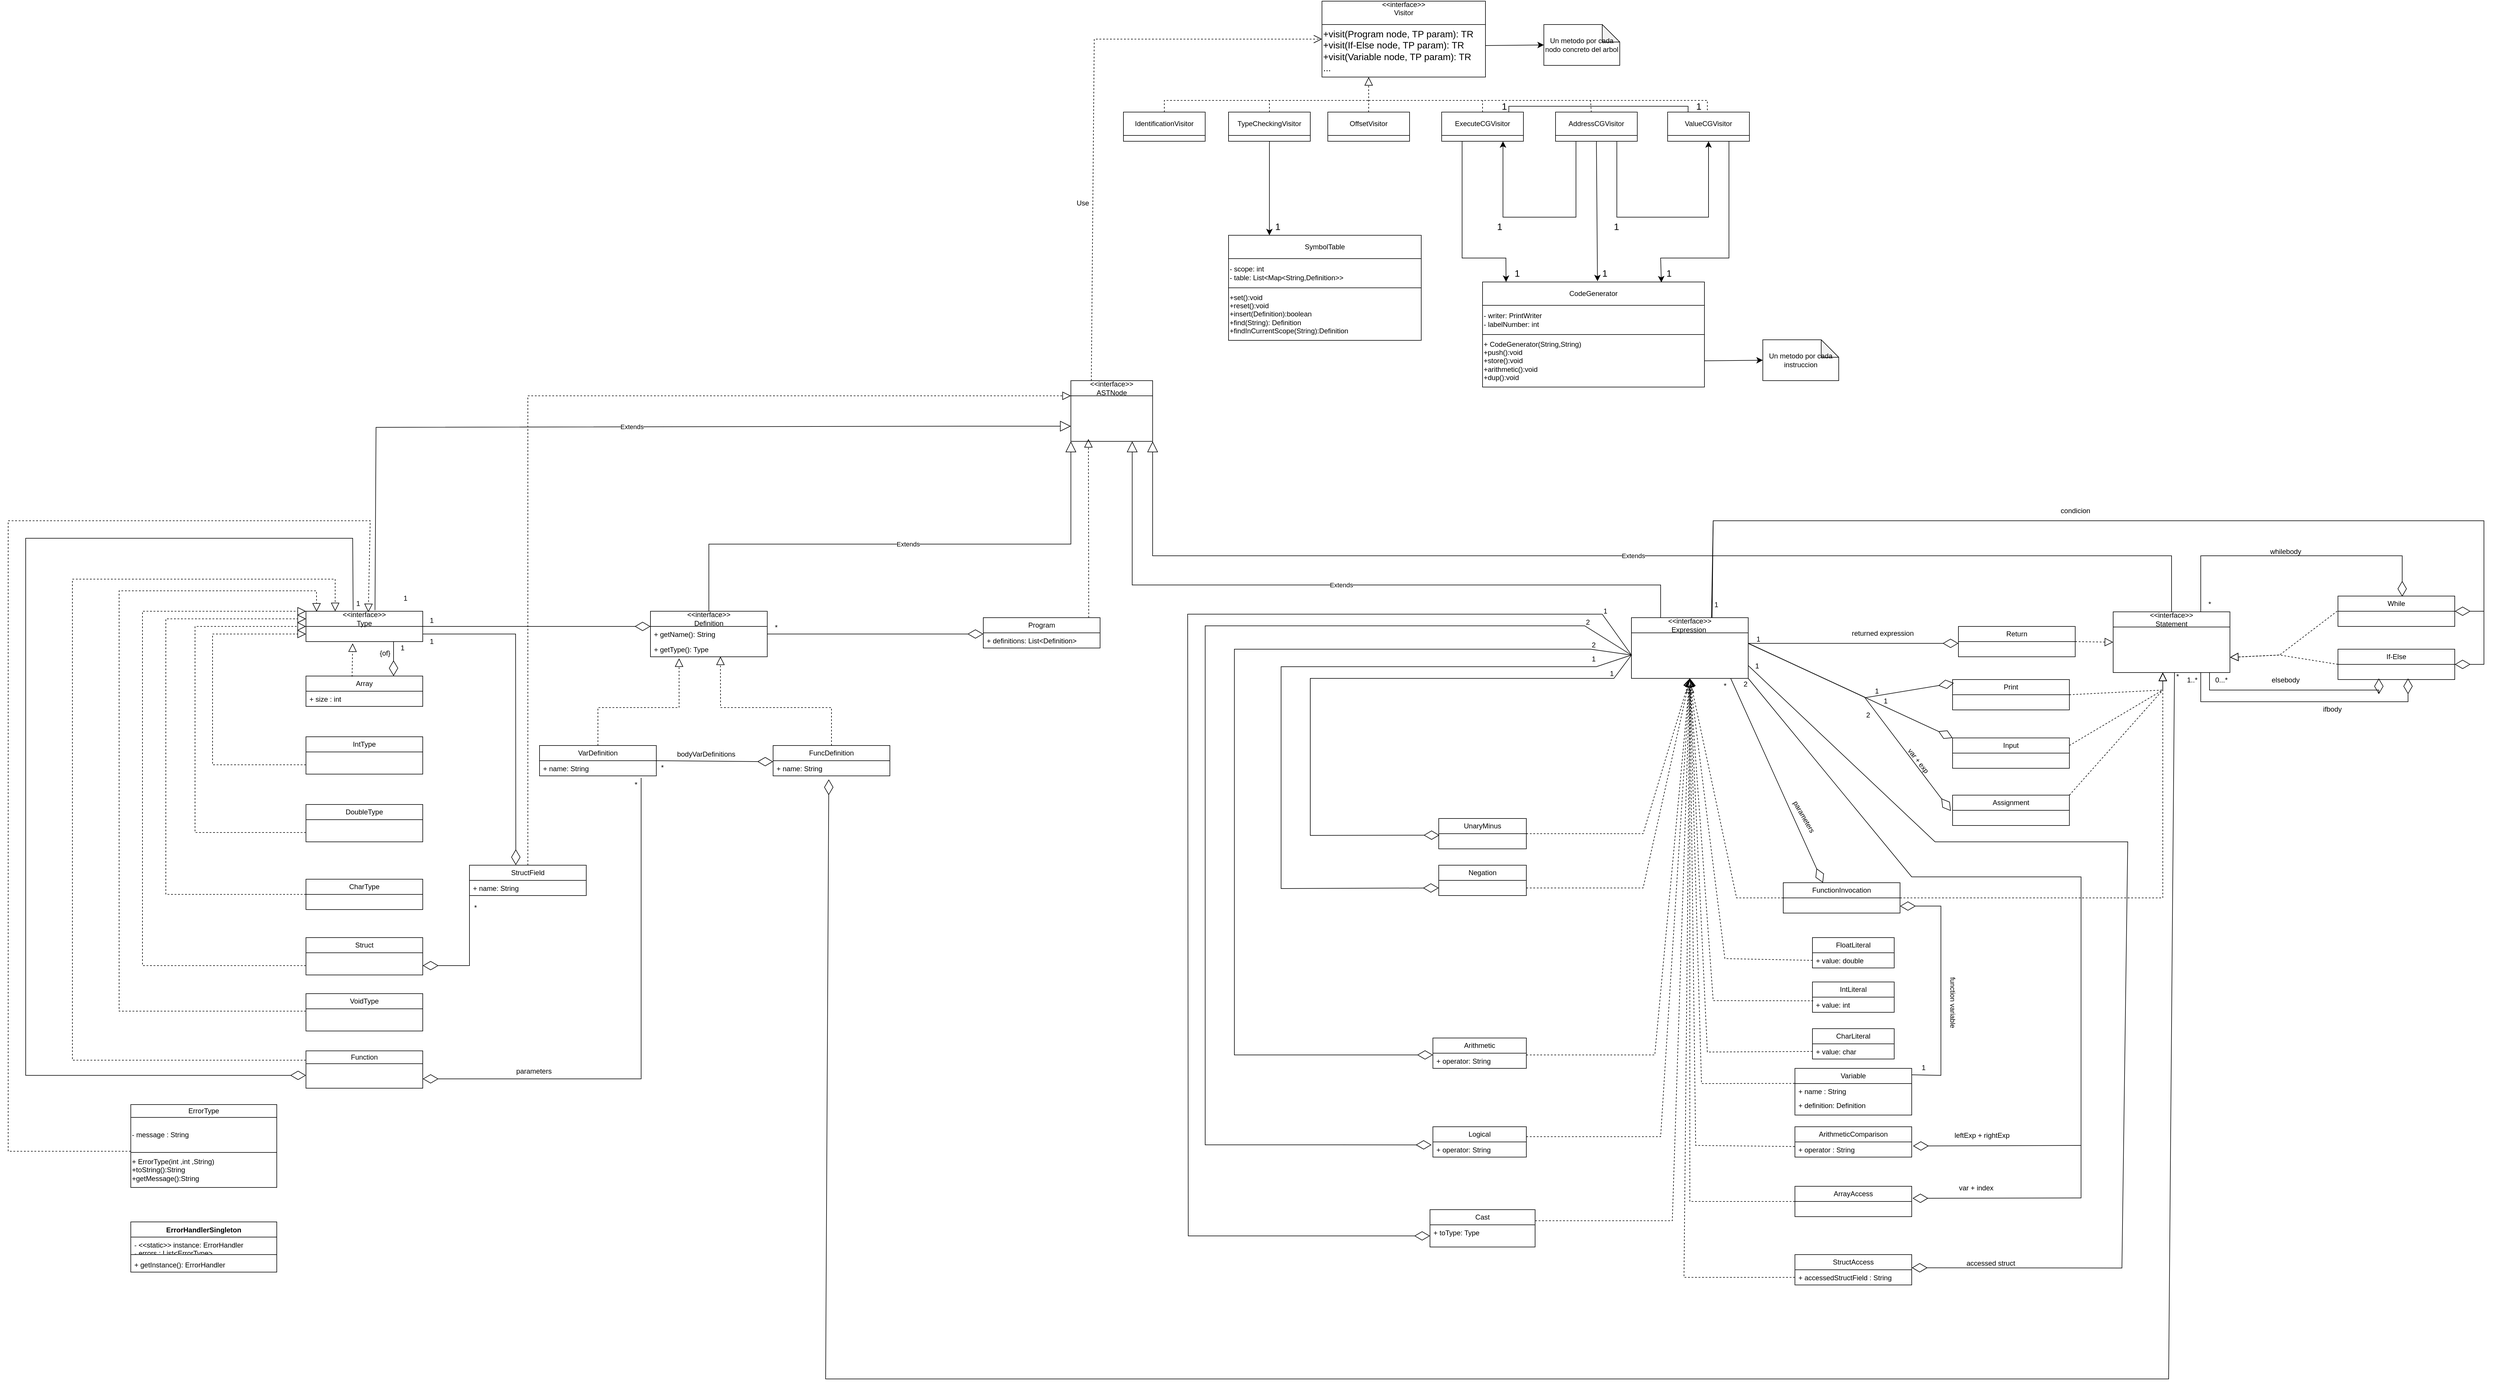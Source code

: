 <mxfile version="24.4.8" type="device">
  <diagram name="Page-1" id="ns6RMSzfC811Uu8dzfaI">
    <mxGraphModel dx="3807" dy="1798" grid="1" gridSize="10" guides="1" tooltips="1" connect="1" arrows="1" fold="1" page="1" pageScale="1" pageWidth="850" pageHeight="1100" math="0" shadow="0">
      <root>
        <mxCell id="0" />
        <mxCell id="1" parent="0" />
        <mxCell id="FAkUsaZGZG2PvM44AubE-22" value="&amp;lt;&amp;lt;interface&amp;gt;&amp;gt;&lt;br&gt;Expression&amp;nbsp;" style="swimlane;fontStyle=0;childLayout=stackLayout;horizontal=1;startSize=26;fillColor=none;horizontalStack=0;resizeParent=1;resizeParentMax=0;resizeLast=0;collapsible=1;marginBottom=0;whiteSpace=wrap;html=1;" parent="1" vertex="1">
          <mxGeometry x="430" y="86" width="200" height="104" as="geometry" />
        </mxCell>
        <mxCell id="FAkUsaZGZG2PvM44AubE-34" value="IntLiteral" style="swimlane;fontStyle=0;childLayout=stackLayout;horizontal=1;startSize=26;fillColor=none;horizontalStack=0;resizeParent=1;resizeParentMax=0;resizeLast=0;collapsible=1;marginBottom=0;whiteSpace=wrap;html=1;" parent="1" vertex="1">
          <mxGeometry x="740" y="710" width="140" height="52" as="geometry" />
        </mxCell>
        <mxCell id="FAkUsaZGZG2PvM44AubE-35" value="+ value: int" style="text;strokeColor=none;fillColor=none;align=left;verticalAlign=top;spacingLeft=4;spacingRight=4;overflow=hidden;rotatable=0;points=[[0,0.5],[1,0.5]];portConstraint=eastwest;whiteSpace=wrap;html=1;" parent="FAkUsaZGZG2PvM44AubE-34" vertex="1">
          <mxGeometry y="26" width="140" height="26" as="geometry" />
        </mxCell>
        <mxCell id="FAkUsaZGZG2PvM44AubE-38" value="&amp;lt;&amp;lt;interface&amp;gt;&amp;gt;&lt;br&gt;Statement" style="swimlane;fontStyle=0;childLayout=stackLayout;horizontal=1;startSize=26;fillColor=none;horizontalStack=0;resizeParent=1;resizeParentMax=0;resizeLast=0;collapsible=1;marginBottom=0;whiteSpace=wrap;html=1;" parent="1" vertex="1">
          <mxGeometry x="1255" y="76" width="200" height="104" as="geometry" />
        </mxCell>
        <mxCell id="FAkUsaZGZG2PvM44AubE-42" value="Assignment" style="swimlane;fontStyle=0;childLayout=stackLayout;horizontal=1;startSize=26;fillColor=none;horizontalStack=0;resizeParent=1;resizeParentMax=0;resizeLast=0;collapsible=1;marginBottom=0;whiteSpace=wrap;html=1;" parent="1" vertex="1">
          <mxGeometry x="980" y="390" width="200" height="52" as="geometry" />
        </mxCell>
        <mxCell id="FAkUsaZGZG2PvM44AubE-50" value="Arithmetic" style="swimlane;fontStyle=0;childLayout=stackLayout;horizontal=1;startSize=26;fillColor=none;horizontalStack=0;resizeParent=1;resizeParentMax=0;resizeLast=0;collapsible=1;marginBottom=0;whiteSpace=wrap;html=1;" parent="1" vertex="1">
          <mxGeometry x="90" y="806" width="160" height="52" as="geometry" />
        </mxCell>
        <mxCell id="FAkUsaZGZG2PvM44AubE-51" value="+ operator: String" style="text;strokeColor=none;fillColor=none;align=left;verticalAlign=top;spacingLeft=4;spacingRight=4;overflow=hidden;rotatable=0;points=[[0,0.5],[1,0.5]];portConstraint=eastwest;whiteSpace=wrap;html=1;" parent="FAkUsaZGZG2PvM44AubE-50" vertex="1">
          <mxGeometry y="26" width="160" height="26" as="geometry" />
        </mxCell>
        <mxCell id="FAkUsaZGZG2PvM44AubE-58" value="&amp;lt;&amp;lt;interface&amp;gt;&amp;gt;&lt;br&gt;ASTNode" style="swimlane;fontStyle=0;childLayout=stackLayout;horizontal=1;startSize=26;fillColor=none;horizontalStack=0;resizeParent=1;resizeParentMax=0;resizeLast=0;collapsible=1;marginBottom=0;whiteSpace=wrap;html=1;" parent="1" vertex="1">
          <mxGeometry x="-530" y="-320" width="140" height="104" as="geometry" />
        </mxCell>
        <mxCell id="FAkUsaZGZG2PvM44AubE-104" value="FloatLiteral" style="swimlane;fontStyle=0;childLayout=stackLayout;horizontal=1;startSize=26;fillColor=none;horizontalStack=0;resizeParent=1;resizeParentMax=0;resizeLast=0;collapsible=1;marginBottom=0;whiteSpace=wrap;html=1;" parent="1" vertex="1">
          <mxGeometry x="740" y="634" width="140" height="52" as="geometry" />
        </mxCell>
        <mxCell id="FAkUsaZGZG2PvM44AubE-105" value="+ value: double" style="text;strokeColor=none;fillColor=none;align=left;verticalAlign=top;spacingLeft=4;spacingRight=4;overflow=hidden;rotatable=0;points=[[0,0.5],[1,0.5]];portConstraint=eastwest;whiteSpace=wrap;html=1;" parent="FAkUsaZGZG2PvM44AubE-104" vertex="1">
          <mxGeometry y="26" width="140" height="26" as="geometry" />
        </mxCell>
        <mxCell id="FAkUsaZGZG2PvM44AubE-107" value="CharLiteral" style="swimlane;fontStyle=0;childLayout=stackLayout;horizontal=1;startSize=26;fillColor=none;horizontalStack=0;resizeParent=1;resizeParentMax=0;resizeLast=0;collapsible=1;marginBottom=0;whiteSpace=wrap;html=1;" parent="1" vertex="1">
          <mxGeometry x="740" y="790" width="140" height="52" as="geometry" />
        </mxCell>
        <mxCell id="FAkUsaZGZG2PvM44AubE-108" value="+ value: char" style="text;strokeColor=none;fillColor=none;align=left;verticalAlign=top;spacingLeft=4;spacingRight=4;overflow=hidden;rotatable=0;points=[[0,0.5],[1,0.5]];portConstraint=eastwest;whiteSpace=wrap;html=1;" parent="FAkUsaZGZG2PvM44AubE-107" vertex="1">
          <mxGeometry y="26" width="140" height="26" as="geometry" />
        </mxCell>
        <mxCell id="FAkUsaZGZG2PvM44AubE-112" value="Logical" style="swimlane;fontStyle=0;childLayout=stackLayout;horizontal=1;startSize=26;fillColor=none;horizontalStack=0;resizeParent=1;resizeParentMax=0;resizeLast=0;collapsible=1;marginBottom=0;whiteSpace=wrap;html=1;" parent="1" vertex="1">
          <mxGeometry x="90" y="958" width="160" height="52" as="geometry" />
        </mxCell>
        <mxCell id="FAkUsaZGZG2PvM44AubE-113" value="+ operator: String" style="text;strokeColor=none;fillColor=none;align=left;verticalAlign=top;spacingLeft=4;spacingRight=4;overflow=hidden;rotatable=0;points=[[0,0.5],[1,0.5]];portConstraint=eastwest;whiteSpace=wrap;html=1;" parent="FAkUsaZGZG2PvM44AubE-112" vertex="1">
          <mxGeometry y="26" width="160" height="26" as="geometry" />
        </mxCell>
        <mxCell id="FAkUsaZGZG2PvM44AubE-133" value="Cast" style="swimlane;fontStyle=0;childLayout=stackLayout;horizontal=1;startSize=26;fillColor=none;horizontalStack=0;resizeParent=1;resizeParentMax=0;resizeLast=0;collapsible=1;marginBottom=0;whiteSpace=wrap;html=1;" parent="1" vertex="1">
          <mxGeometry x="85" y="1100" width="180" height="64" as="geometry" />
        </mxCell>
        <mxCell id="FAkUsaZGZG2PvM44AubE-135" value="+ toType: Type" style="text;strokeColor=none;fillColor=none;align=left;verticalAlign=top;spacingLeft=4;spacingRight=4;overflow=hidden;rotatable=0;points=[[0,0.5],[1,0.5]];portConstraint=eastwest;whiteSpace=wrap;html=1;" parent="FAkUsaZGZG2PvM44AubE-133" vertex="1">
          <mxGeometry y="26" width="180" height="38" as="geometry" />
        </mxCell>
        <mxCell id="FAkUsaZGZG2PvM44AubE-149" value="Print" style="swimlane;fontStyle=0;childLayout=stackLayout;horizontal=1;startSize=26;fillColor=none;horizontalStack=0;resizeParent=1;resizeParentMax=0;resizeLast=0;collapsible=1;marginBottom=0;whiteSpace=wrap;html=1;" parent="1" vertex="1">
          <mxGeometry x="980" y="192" width="200" height="52" as="geometry" />
        </mxCell>
        <mxCell id="FAkUsaZGZG2PvM44AubE-155" value="Input" style="swimlane;fontStyle=0;childLayout=stackLayout;horizontal=1;startSize=26;fillColor=none;horizontalStack=0;resizeParent=1;resizeParentMax=0;resizeLast=0;collapsible=1;marginBottom=0;whiteSpace=wrap;html=1;" parent="1" vertex="1">
          <mxGeometry x="980" y="292" width="200" height="52" as="geometry" />
        </mxCell>
        <mxCell id="FAkUsaZGZG2PvM44AubE-167" value="If-Else" style="swimlane;fontStyle=0;childLayout=stackLayout;horizontal=1;startSize=26;fillColor=none;horizontalStack=0;resizeParent=1;resizeParentMax=0;resizeLast=0;collapsible=1;marginBottom=0;whiteSpace=wrap;html=1;" parent="1" vertex="1">
          <mxGeometry x="1640" y="140" width="200" height="52" as="geometry" />
        </mxCell>
        <mxCell id="FAkUsaZGZG2PvM44AubE-169" value="While" style="swimlane;fontStyle=0;childLayout=stackLayout;horizontal=1;startSize=26;fillColor=none;horizontalStack=0;resizeParent=1;resizeParentMax=0;resizeLast=0;collapsible=1;marginBottom=0;whiteSpace=wrap;html=1;" parent="1" vertex="1">
          <mxGeometry x="1640" y="49" width="200" height="52" as="geometry" />
        </mxCell>
        <mxCell id="FAkUsaZGZG2PvM44AubE-179" value="Return" style="swimlane;fontStyle=0;childLayout=stackLayout;horizontal=1;startSize=26;fillColor=none;horizontalStack=0;resizeParent=1;resizeParentMax=0;resizeLast=0;collapsible=1;marginBottom=0;whiteSpace=wrap;html=1;" parent="1" vertex="1">
          <mxGeometry x="990" y="101" width="200" height="52" as="geometry" />
        </mxCell>
        <mxCell id="FAkUsaZGZG2PvM44AubE-196" value="Program" style="swimlane;fontStyle=0;childLayout=stackLayout;horizontal=1;startSize=26;fillColor=none;horizontalStack=0;resizeParent=1;resizeParentMax=0;resizeLast=0;collapsible=1;marginBottom=0;whiteSpace=wrap;html=1;" parent="1" vertex="1">
          <mxGeometry x="-680" y="86" width="200" height="52" as="geometry" />
        </mxCell>
        <mxCell id="FAkUsaZGZG2PvM44AubE-197" value="+ definitions: List&amp;lt;Definition&amp;gt;" style="text;strokeColor=none;fillColor=none;align=left;verticalAlign=top;spacingLeft=4;spacingRight=4;overflow=hidden;rotatable=0;points=[[0,0.5],[1,0.5]];portConstraint=eastwest;whiteSpace=wrap;html=1;" parent="FAkUsaZGZG2PvM44AubE-196" vertex="1">
          <mxGeometry y="26" width="200" height="26" as="geometry" />
        </mxCell>
        <mxCell id="FAkUsaZGZG2PvM44AubE-201" value="&amp;lt;&amp;lt;interface&amp;gt;&amp;gt;&lt;br&gt;Definition" style="swimlane;fontStyle=0;childLayout=stackLayout;horizontal=1;startSize=26;fillColor=none;horizontalStack=0;resizeParent=1;resizeParentMax=0;resizeLast=0;collapsible=1;marginBottom=0;whiteSpace=wrap;html=1;" parent="1" vertex="1">
          <mxGeometry x="-1250" y="75" width="200" height="78" as="geometry" />
        </mxCell>
        <mxCell id="FAkUsaZGZG2PvM44AubE-206" value="+ getName(): String" style="text;strokeColor=none;fillColor=none;align=left;verticalAlign=top;spacingLeft=4;spacingRight=4;overflow=hidden;rotatable=0;points=[[0,0.5],[1,0.5]];portConstraint=eastwest;whiteSpace=wrap;html=1;" parent="FAkUsaZGZG2PvM44AubE-201" vertex="1">
          <mxGeometry y="26" width="200" height="26" as="geometry" />
        </mxCell>
        <mxCell id="FAkUsaZGZG2PvM44AubE-207" value="+ getType(): Type&amp;nbsp;" style="text;strokeColor=none;fillColor=none;align=left;verticalAlign=top;spacingLeft=4;spacingRight=4;overflow=hidden;rotatable=0;points=[[0,0.5],[1,0.5]];portConstraint=eastwest;whiteSpace=wrap;html=1;" parent="FAkUsaZGZG2PvM44AubE-201" vertex="1">
          <mxGeometry y="52" width="200" height="26" as="geometry" />
        </mxCell>
        <mxCell id="FAkUsaZGZG2PvM44AubE-208" value="&amp;lt;&amp;lt;interface&amp;gt;&amp;gt;&lt;br&gt;Type" style="swimlane;fontStyle=0;childLayout=stackLayout;horizontal=1;startSize=26;fillColor=none;horizontalStack=0;resizeParent=1;resizeParentMax=0;resizeLast=0;collapsible=1;marginBottom=0;whiteSpace=wrap;html=1;" parent="1" vertex="1">
          <mxGeometry x="-1840" y="75" width="200" height="52" as="geometry" />
        </mxCell>
        <mxCell id="FAkUsaZGZG2PvM44AubE-212" value="FuncDefinition" style="swimlane;fontStyle=0;childLayout=stackLayout;horizontal=1;startSize=26;fillColor=none;horizontalStack=0;resizeParent=1;resizeParentMax=0;resizeLast=0;collapsible=1;marginBottom=0;whiteSpace=wrap;html=1;" parent="1" vertex="1">
          <mxGeometry x="-1040" y="305" width="200" height="52" as="geometry" />
        </mxCell>
        <mxCell id="FAkUsaZGZG2PvM44AubE-213" value="+ name: String" style="text;strokeColor=none;fillColor=none;align=left;verticalAlign=top;spacingLeft=4;spacingRight=4;overflow=hidden;rotatable=0;points=[[0,0.5],[1,0.5]];portConstraint=eastwest;whiteSpace=wrap;html=1;" parent="FAkUsaZGZG2PvM44AubE-212" vertex="1">
          <mxGeometry y="26" width="200" height="26" as="geometry" />
        </mxCell>
        <mxCell id="FAkUsaZGZG2PvM44AubE-217" value="VarDefinition" style="swimlane;fontStyle=0;childLayout=stackLayout;horizontal=1;startSize=26;fillColor=none;horizontalStack=0;resizeParent=1;resizeParentMax=0;resizeLast=0;collapsible=1;marginBottom=0;whiteSpace=wrap;html=1;" parent="1" vertex="1">
          <mxGeometry x="-1440" y="305" width="200" height="52" as="geometry" />
        </mxCell>
        <mxCell id="FAkUsaZGZG2PvM44AubE-223" value="+ name: String" style="text;strokeColor=none;fillColor=none;align=left;verticalAlign=top;spacingLeft=4;spacingRight=4;overflow=hidden;rotatable=0;points=[[0,0.5],[1,0.5]];portConstraint=eastwest;whiteSpace=wrap;html=1;" parent="FAkUsaZGZG2PvM44AubE-217" vertex="1">
          <mxGeometry y="26" width="200" height="26" as="geometry" />
        </mxCell>
        <mxCell id="FAkUsaZGZG2PvM44AubE-225" value="CharType" style="swimlane;fontStyle=0;childLayout=stackLayout;horizontal=1;startSize=26;fillColor=none;horizontalStack=0;resizeParent=1;resizeParentMax=0;resizeLast=0;collapsible=1;marginBottom=0;whiteSpace=wrap;html=1;" parent="1" vertex="1">
          <mxGeometry x="-1840" y="534" width="200" height="52" as="geometry" />
        </mxCell>
        <mxCell id="FAkUsaZGZG2PvM44AubE-228" value="DoubleType" style="swimlane;fontStyle=0;childLayout=stackLayout;horizontal=1;startSize=26;fillColor=none;horizontalStack=0;resizeParent=1;resizeParentMax=0;resizeLast=0;collapsible=1;marginBottom=0;whiteSpace=wrap;html=1;" parent="1" vertex="1">
          <mxGeometry x="-1840" y="406" width="200" height="64" as="geometry" />
        </mxCell>
        <mxCell id="FAkUsaZGZG2PvM44AubE-231" value="IntType" style="swimlane;fontStyle=0;childLayout=stackLayout;horizontal=1;startSize=26;fillColor=none;horizontalStack=0;resizeParent=1;resizeParentMax=0;resizeLast=0;collapsible=1;marginBottom=0;whiteSpace=wrap;html=1;" parent="1" vertex="1">
          <mxGeometry x="-1840" y="290" width="200" height="64" as="geometry" />
        </mxCell>
        <mxCell id="FAkUsaZGZG2PvM44AubE-234" value="Array" style="swimlane;fontStyle=0;childLayout=stackLayout;horizontal=1;startSize=26;fillColor=none;horizontalStack=0;resizeParent=1;resizeParentMax=0;resizeLast=0;collapsible=1;marginBottom=0;whiteSpace=wrap;html=1;" parent="1" vertex="1">
          <mxGeometry x="-1840" y="186" width="200" height="52" as="geometry" />
        </mxCell>
        <mxCell id="Sy_DSqM4i9NWk4qRg7zx-35" value="+ size : int" style="text;strokeColor=none;fillColor=none;align=left;verticalAlign=top;spacingLeft=4;spacingRight=4;overflow=hidden;rotatable=0;points=[[0,0.5],[1,0.5]];portConstraint=eastwest;whiteSpace=wrap;html=1;" parent="FAkUsaZGZG2PvM44AubE-234" vertex="1">
          <mxGeometry y="26" width="200" height="26" as="geometry" />
        </mxCell>
        <mxCell id="FAkUsaZGZG2PvM44AubE-242" value="Struct&lt;br&gt;" style="swimlane;fontStyle=0;childLayout=stackLayout;horizontal=1;startSize=26;fillColor=none;horizontalStack=0;resizeParent=1;resizeParentMax=0;resizeLast=0;collapsible=1;marginBottom=0;whiteSpace=wrap;html=1;" parent="1" vertex="1">
          <mxGeometry x="-1840" y="634" width="200" height="64" as="geometry" />
        </mxCell>
        <mxCell id="8RB7QZ8BZa0TU43bnUEe-1" value="" style="endArrow=block;dashed=1;endFill=0;endSize=12;html=1;rounded=0;entryX=0.245;entryY=1.101;entryDx=0;entryDy=0;entryPerimeter=0;exitX=0.5;exitY=0;exitDx=0;exitDy=0;" parent="1" source="FAkUsaZGZG2PvM44AubE-217" target="FAkUsaZGZG2PvM44AubE-207" edge="1">
          <mxGeometry width="160" relative="1" as="geometry">
            <mxPoint x="-1400" y="479" as="sourcePoint" />
            <mxPoint x="-1240" y="479" as="targetPoint" />
            <Array as="points">
              <mxPoint x="-1340" y="240" />
              <mxPoint x="-1201" y="240" />
            </Array>
          </mxGeometry>
        </mxCell>
        <mxCell id="8RB7QZ8BZa0TU43bnUEe-2" value="" style="endArrow=block;dashed=1;endFill=0;endSize=12;html=1;rounded=0;entryX=0.599;entryY=0.982;entryDx=0;entryDy=0;entryPerimeter=0;exitX=0.5;exitY=0;exitDx=0;exitDy=0;" parent="1" source="FAkUsaZGZG2PvM44AubE-212" target="FAkUsaZGZG2PvM44AubE-207" edge="1">
          <mxGeometry width="160" relative="1" as="geometry">
            <mxPoint x="-1250" y="279" as="sourcePoint" />
            <mxPoint x="-1281" y="180" as="targetPoint" />
            <Array as="points">
              <mxPoint x="-940" y="240" />
              <mxPoint x="-1130" y="240" />
            </Array>
          </mxGeometry>
        </mxCell>
        <mxCell id="8RB7QZ8BZa0TU43bnUEe-3" value="" style="endArrow=block;dashed=1;endFill=0;endSize=12;html=1;rounded=0;exitX=0.395;exitY=0.019;exitDx=0;exitDy=0;exitPerimeter=0;" parent="1" source="FAkUsaZGZG2PvM44AubE-234" edge="1">
          <mxGeometry width="160" relative="1" as="geometry">
            <mxPoint x="-1844" y="258" as="sourcePoint" />
            <mxPoint x="-1760" y="130" as="targetPoint" />
            <Array as="points" />
          </mxGeometry>
        </mxCell>
        <mxCell id="8RB7QZ8BZa0TU43bnUEe-4" value="" style="endArrow=block;dashed=1;endFill=0;endSize=12;html=1;rounded=0;exitX=0;exitY=0.75;exitDx=0;exitDy=0;entryX=0;entryY=0.75;entryDx=0;entryDy=0;" parent="1" source="FAkUsaZGZG2PvM44AubE-231" target="FAkUsaZGZG2PvM44AubE-208" edge="1">
          <mxGeometry width="160" relative="1" as="geometry">
            <mxPoint x="-1890" y="280" as="sourcePoint" />
            <mxPoint x="-1780" y="129" as="targetPoint" />
            <Array as="points">
              <mxPoint x="-2000" y="338" />
              <mxPoint x="-2000" y="114" />
            </Array>
          </mxGeometry>
        </mxCell>
        <mxCell id="8RB7QZ8BZa0TU43bnUEe-5" value="" style="endArrow=block;dashed=1;endFill=0;endSize=12;html=1;rounded=0;exitX=0;exitY=0.75;exitDx=0;exitDy=0;entryX=0;entryY=0.5;entryDx=0;entryDy=0;" parent="1" source="FAkUsaZGZG2PvM44AubE-228" target="FAkUsaZGZG2PvM44AubE-208" edge="1">
          <mxGeometry width="160" relative="1" as="geometry">
            <mxPoint x="-1960" y="252" as="sourcePoint" />
            <mxPoint x="-1840" y="109" as="targetPoint" />
            <Array as="points">
              <mxPoint x="-2030" y="454" />
              <mxPoint x="-2030" y="101" />
            </Array>
          </mxGeometry>
        </mxCell>
        <mxCell id="8RB7QZ8BZa0TU43bnUEe-6" value="" style="endArrow=block;dashed=1;endFill=0;endSize=12;html=1;rounded=0;exitX=0;exitY=0.5;exitDx=0;exitDy=0;entryX=0;entryY=0.25;entryDx=0;entryDy=0;" parent="1" source="FAkUsaZGZG2PvM44AubE-225" target="FAkUsaZGZG2PvM44AubE-208" edge="1">
          <mxGeometry width="160" relative="1" as="geometry">
            <mxPoint x="-2100" y="360" as="sourcePoint" />
            <mxPoint x="-1840" y="109" as="targetPoint" />
            <Array as="points">
              <mxPoint x="-2080" y="560" />
              <mxPoint x="-2080" y="88" />
            </Array>
          </mxGeometry>
        </mxCell>
        <mxCell id="8RB7QZ8BZa0TU43bnUEe-7" value="" style="endArrow=block;dashed=1;endFill=0;endSize=12;html=1;rounded=0;exitX=0;exitY=0.75;exitDx=0;exitDy=0;entryX=0;entryY=0;entryDx=0;entryDy=0;" parent="1" source="FAkUsaZGZG2PvM44AubE-242" target="FAkUsaZGZG2PvM44AubE-208" edge="1">
          <mxGeometry width="160" relative="1" as="geometry">
            <mxPoint x="-1890" y="663" as="sourcePoint" />
            <mxPoint x="-1900" y="127" as="targetPoint" />
            <Array as="points">
              <mxPoint x="-2120" y="682" />
              <mxPoint x="-2120" y="75" />
            </Array>
          </mxGeometry>
        </mxCell>
        <mxCell id="8RB7QZ8BZa0TU43bnUEe-8" value="Extends" style="endArrow=block;endSize=16;endFill=0;html=1;rounded=0;entryX=0;entryY=0.75;entryDx=0;entryDy=0;exitX=0.591;exitY=-0.034;exitDx=0;exitDy=0;exitPerimeter=0;" parent="1" source="FAkUsaZGZG2PvM44AubE-208" target="FAkUsaZGZG2PvM44AubE-58" edge="1">
          <mxGeometry width="160" relative="1" as="geometry">
            <mxPoint x="-1720" y="70" as="sourcePoint" />
            <mxPoint x="-850" y="-90" as="targetPoint" />
            <Array as="points">
              <mxPoint x="-1720" y="-240" />
              <mxPoint x="-710" y="-242" />
            </Array>
          </mxGeometry>
        </mxCell>
        <mxCell id="8RB7QZ8BZa0TU43bnUEe-9" value="Extends" style="endArrow=block;endSize=16;endFill=0;html=1;rounded=0;exitX=0.5;exitY=0;exitDx=0;exitDy=0;entryX=0;entryY=1;entryDx=0;entryDy=0;" parent="1" source="FAkUsaZGZG2PvM44AubE-201" target="FAkUsaZGZG2PvM44AubE-58" edge="1">
          <mxGeometry width="160" relative="1" as="geometry">
            <mxPoint x="-1253" y="82" as="sourcePoint" />
            <mxPoint x="-510" y="-210" as="targetPoint" />
            <Array as="points">
              <mxPoint x="-1150" y="-40" />
              <mxPoint x="-530" y="-40" />
            </Array>
          </mxGeometry>
        </mxCell>
        <mxCell id="8RB7QZ8BZa0TU43bnUEe-11" value="Extends" style="endArrow=block;endSize=16;endFill=0;html=1;rounded=0;exitX=0.25;exitY=0;exitDx=0;exitDy=0;entryX=0.75;entryY=1;entryDx=0;entryDy=0;" parent="1" source="FAkUsaZGZG2PvM44AubE-22" target="FAkUsaZGZG2PvM44AubE-58" edge="1">
          <mxGeometry width="160" relative="1" as="geometry">
            <mxPoint x="-680" y="86" as="sourcePoint" />
            <mxPoint x="-450" y="-206" as="targetPoint" />
            <Array as="points">
              <mxPoint x="480" y="30" />
              <mxPoint x="-425" y="30" />
            </Array>
          </mxGeometry>
        </mxCell>
        <mxCell id="8RB7QZ8BZa0TU43bnUEe-12" value="Extends" style="endArrow=block;endSize=16;endFill=0;html=1;rounded=0;exitX=0.5;exitY=0;exitDx=0;exitDy=0;entryX=1;entryY=1;entryDx=0;entryDy=0;" parent="1" source="FAkUsaZGZG2PvM44AubE-38" target="FAkUsaZGZG2PvM44AubE-58" edge="1">
          <mxGeometry width="160" relative="1" as="geometry">
            <mxPoint x="-670" y="96" as="sourcePoint" />
            <mxPoint x="-440" y="-196" as="targetPoint" />
            <Array as="points">
              <mxPoint x="1355" y="-20" />
              <mxPoint x="-390" y="-20" />
            </Array>
          </mxGeometry>
        </mxCell>
        <mxCell id="8RB7QZ8BZa0TU43bnUEe-15" value="" style="endArrow=block;dashed=1;endFill=0;endSize=12;html=1;rounded=0;exitX=1;exitY=0.5;exitDx=0;exitDy=0;entryX=0.5;entryY=1;entryDx=0;entryDy=0;" parent="1" source="FAkUsaZGZG2PvM44AubE-26" target="FAkUsaZGZG2PvM44AubE-22" edge="1">
          <mxGeometry width="160" relative="1" as="geometry">
            <mxPoint x="150" y="589" as="sourcePoint" />
            <mxPoint x="530" y="200" as="targetPoint" />
            <Array as="points">
              <mxPoint x="450" y="456" />
            </Array>
          </mxGeometry>
        </mxCell>
        <mxCell id="8RB7QZ8BZa0TU43bnUEe-16" value="" style="endArrow=block;dashed=1;endFill=0;endSize=12;html=1;rounded=0;exitX=1;exitY=0.5;exitDx=0;exitDy=0;" parent="1" edge="1">
          <mxGeometry width="160" relative="1" as="geometry">
            <mxPoint x="250" y="549.0" as="sourcePoint" />
            <mxPoint x="530" y="190" as="targetPoint" />
            <Array as="points">
              <mxPoint x="450" y="549" />
            </Array>
          </mxGeometry>
        </mxCell>
        <mxCell id="8RB7QZ8BZa0TU43bnUEe-17" value="" style="endArrow=block;dashed=1;endFill=0;endSize=12;html=1;rounded=0;exitX=1;exitY=0.5;exitDx=0;exitDy=0;" parent="1" edge="1">
          <mxGeometry width="160" relative="1" as="geometry">
            <mxPoint x="250" y="835" as="sourcePoint" />
            <mxPoint x="530" y="190" as="targetPoint" />
            <Array as="points">
              <mxPoint x="470" y="835" />
            </Array>
          </mxGeometry>
        </mxCell>
        <mxCell id="8RB7QZ8BZa0TU43bnUEe-18" value="" style="endArrow=block;dashed=1;endFill=0;endSize=12;html=1;rounded=0;exitX=1;exitY=0.5;exitDx=0;exitDy=0;" parent="1" edge="1">
          <mxGeometry width="160" relative="1" as="geometry">
            <mxPoint x="250" y="975" as="sourcePoint" />
            <mxPoint x="530" y="190" as="targetPoint" />
            <Array as="points">
              <mxPoint x="480" y="975" />
            </Array>
          </mxGeometry>
        </mxCell>
        <mxCell id="8RB7QZ8BZa0TU43bnUEe-19" value="" style="endArrow=block;dashed=1;endFill=0;endSize=12;html=1;rounded=0;exitX=1;exitY=0.5;exitDx=0;exitDy=0;" parent="1" edge="1">
          <mxGeometry width="160" relative="1" as="geometry">
            <mxPoint x="265" y="1119.0" as="sourcePoint" />
            <mxPoint x="530" y="190" as="targetPoint" />
            <Array as="points">
              <mxPoint x="500" y="1119" />
            </Array>
          </mxGeometry>
        </mxCell>
        <mxCell id="8RB7QZ8BZa0TU43bnUEe-22" value="" style="endArrow=block;dashed=1;endFill=0;endSize=12;html=1;rounded=0;exitX=0;exitY=0.5;exitDx=0;exitDy=0;entryX=0.5;entryY=1;entryDx=0;entryDy=0;" parent="1" source="FAkUsaZGZG2PvM44AubE-105" target="FAkUsaZGZG2PvM44AubE-22" edge="1">
          <mxGeometry width="160" relative="1" as="geometry">
            <mxPoint x="665" y="450" as="sourcePoint" />
            <mxPoint x="560" y="190" as="targetPoint" />
            <Array as="points">
              <mxPoint x="590" y="670" />
            </Array>
          </mxGeometry>
        </mxCell>
        <mxCell id="8RB7QZ8BZa0TU43bnUEe-23" value="" style="endArrow=block;dashed=1;endFill=0;endSize=12;html=1;rounded=0;exitX=0.009;exitY=0.241;exitDx=0;exitDy=0;exitPerimeter=0;" parent="1" source="FAkUsaZGZG2PvM44AubE-35" edge="1">
          <mxGeometry width="160" relative="1" as="geometry">
            <mxPoint x="805" y="556" as="sourcePoint" />
            <mxPoint x="530" y="190" as="targetPoint" />
            <Array as="points">
              <mxPoint x="570" y="742" />
            </Array>
          </mxGeometry>
        </mxCell>
        <mxCell id="8RB7QZ8BZa0TU43bnUEe-24" value="" style="endArrow=block;dashed=1;endFill=0;endSize=12;html=1;rounded=0;exitX=0;exitY=0.5;exitDx=0;exitDy=0;" parent="1" source="FAkUsaZGZG2PvM44AubE-108" edge="1">
          <mxGeometry width="160" relative="1" as="geometry">
            <mxPoint x="780" y="713" as="sourcePoint" />
            <mxPoint x="530" y="190" as="targetPoint" />
            <Array as="points">
              <mxPoint x="560" y="830" />
            </Array>
          </mxGeometry>
        </mxCell>
        <mxCell id="8RB7QZ8BZa0TU43bnUEe-28" value="" style="endArrow=block;dashed=1;endFill=0;endSize=12;html=1;rounded=0;exitX=-0.006;exitY=-0.008;exitDx=0;exitDy=0;exitPerimeter=0;entryX=1;entryY=0.75;entryDx=0;entryDy=0;" parent="1" target="FAkUsaZGZG2PvM44AubE-38" edge="1">
          <mxGeometry width="160" relative="1" as="geometry">
            <mxPoint x="1638.8" y="74.792" as="sourcePoint" />
            <mxPoint x="1430" y="180" as="targetPoint" />
            <Array as="points">
              <mxPoint x="1540" y="150" />
            </Array>
          </mxGeometry>
        </mxCell>
        <mxCell id="8RB7QZ8BZa0TU43bnUEe-29" value="" style="endArrow=block;dashed=1;endFill=0;endSize=12;html=1;rounded=0;exitX=1;exitY=0.5;exitDx=0;exitDy=0;" parent="1" source="FAkUsaZGZG2PvM44AubE-149" edge="1">
          <mxGeometry width="160" relative="1" as="geometry">
            <mxPoint x="1515" y="329" as="sourcePoint" />
            <mxPoint x="1340" y="180" as="targetPoint" />
            <Array as="points">
              <mxPoint x="1340" y="210" />
            </Array>
          </mxGeometry>
        </mxCell>
        <mxCell id="8RB7QZ8BZa0TU43bnUEe-30" value="" style="endArrow=block;dashed=1;endFill=0;endSize=12;html=1;rounded=0;exitX=1;exitY=0.25;exitDx=0;exitDy=0;" parent="1" source="FAkUsaZGZG2PvM44AubE-155" edge="1">
          <mxGeometry width="160" relative="1" as="geometry">
            <mxPoint x="1461" y="525" as="sourcePoint" />
            <mxPoint x="1340" y="180" as="targetPoint" />
            <Array as="points">
              <mxPoint x="1340" y="210" />
            </Array>
          </mxGeometry>
        </mxCell>
        <mxCell id="8RB7QZ8BZa0TU43bnUEe-31" value="" style="endArrow=block;dashed=1;endFill=0;endSize=12;html=1;rounded=0;exitX=0;exitY=0.5;exitDx=0;exitDy=0;entryX=1;entryY=0.75;entryDx=0;entryDy=0;" parent="1" source="FAkUsaZGZG2PvM44AubE-167" target="FAkUsaZGZG2PvM44AubE-38" edge="1">
          <mxGeometry width="160" relative="1" as="geometry">
            <mxPoint x="1506" y="567.5" as="sourcePoint" />
            <mxPoint x="1460" y="150" as="targetPoint" />
            <Array as="points">
              <mxPoint x="1540" y="150" />
            </Array>
          </mxGeometry>
        </mxCell>
        <mxCell id="8RB7QZ8BZa0TU43bnUEe-32" value="" style="endArrow=block;dashed=1;endFill=0;endSize=12;html=1;rounded=0;exitX=1;exitY=0.5;exitDx=0;exitDy=0;entryX=0;entryY=0.5;entryDx=0;entryDy=0;" parent="1" source="FAkUsaZGZG2PvM44AubE-179" target="FAkUsaZGZG2PvM44AubE-38" edge="1">
          <mxGeometry width="160" relative="1" as="geometry">
            <mxPoint x="1190" y="140" as="sourcePoint" />
            <mxPoint x="1250" y="140" as="targetPoint" />
            <Array as="points" />
          </mxGeometry>
        </mxCell>
        <mxCell id="8RB7QZ8BZa0TU43bnUEe-33" value="" style="endArrow=block;dashed=1;endFill=0;endSize=12;html=1;rounded=0;exitX=1;exitY=0;exitDx=0;exitDy=0;" parent="1" source="FAkUsaZGZG2PvM44AubE-42" edge="1">
          <mxGeometry width="160" relative="1" as="geometry">
            <mxPoint x="1770" y="120" as="sourcePoint" />
            <mxPoint x="1340" y="180" as="targetPoint" />
            <Array as="points">
              <mxPoint x="1340" y="210" />
            </Array>
          </mxGeometry>
        </mxCell>
        <mxCell id="FAkUsaZGZG2PvM44AubE-26" value="UnaryMinus" style="swimlane;fontStyle=0;childLayout=stackLayout;horizontal=1;startSize=26;fillColor=none;horizontalStack=0;resizeParent=1;resizeParentMax=0;resizeLast=0;collapsible=1;marginBottom=0;whiteSpace=wrap;html=1;" parent="1" vertex="1">
          <mxGeometry x="100" y="430" width="150" height="52" as="geometry" />
        </mxCell>
        <mxCell id="FAkUsaZGZG2PvM44AubE-138" value="Negation" style="swimlane;fontStyle=0;childLayout=stackLayout;horizontal=1;startSize=26;fillColor=none;horizontalStack=0;resizeParent=1;resizeParentMax=0;resizeLast=0;collapsible=1;marginBottom=0;whiteSpace=wrap;html=1;" parent="1" vertex="1">
          <mxGeometry x="100" y="510" width="150" height="52" as="geometry" />
        </mxCell>
        <mxCell id="8RB7QZ8BZa0TU43bnUEe-38" value="" style="endArrow=diamondThin;endFill=0;endSize=24;html=1;rounded=0;entryX=0.008;entryY=0.099;entryDx=0;entryDy=0;entryPerimeter=0;" parent="1" edge="1">
          <mxGeometry width="160" relative="1" as="geometry">
            <mxPoint x="430" y="150" as="sourcePoint" />
            <mxPoint x="101.2" y="458.574" as="targetPoint" />
            <Array as="points">
              <mxPoint x="400" y="190" />
              <mxPoint x="-120" y="190" />
              <mxPoint x="-120" y="459" />
            </Array>
          </mxGeometry>
        </mxCell>
        <mxCell id="8RB7QZ8BZa0TU43bnUEe-39" value="" style="endArrow=diamondThin;endFill=0;endSize=24;html=1;rounded=0;entryX=0;entryY=0.5;entryDx=0;entryDy=0;" parent="1" edge="1">
          <mxGeometry width="160" relative="1" as="geometry">
            <mxPoint x="430" y="150" as="sourcePoint" />
            <mxPoint x="100" y="549.0" as="targetPoint" />
            <Array as="points">
              <mxPoint x="370" y="170" />
              <mxPoint x="-170" y="170" />
              <mxPoint x="-170" y="550" />
            </Array>
          </mxGeometry>
        </mxCell>
        <mxCell id="8RB7QZ8BZa0TU43bnUEe-40" value="" style="endArrow=diamondThin;endFill=0;endSize=24;html=1;rounded=0;entryX=0;entryY=0.5;entryDx=0;entryDy=0;" parent="1" edge="1">
          <mxGeometry width="160" relative="1" as="geometry">
            <mxPoint x="430" y="150" as="sourcePoint" />
            <mxPoint x="90" y="835" as="targetPoint" />
            <Array as="points">
              <mxPoint x="360" y="140" />
              <mxPoint x="-250" y="140" />
              <mxPoint x="-250" y="835" />
            </Array>
          </mxGeometry>
        </mxCell>
        <mxCell id="8RB7QZ8BZa0TU43bnUEe-45" value="" style="endArrow=diamondThin;endFill=0;endSize=24;html=1;rounded=0;entryX=-0.015;entryY=0.021;entryDx=0;entryDy=0;entryPerimeter=0;" parent="1" edge="1">
          <mxGeometry width="160" relative="1" as="geometry">
            <mxPoint x="430" y="150" as="sourcePoint" />
            <mxPoint x="87.6" y="989.092" as="targetPoint" />
            <Array as="points">
              <mxPoint x="350" y="100" />
              <mxPoint x="-300" y="100" />
              <mxPoint x="-300" y="989" />
            </Array>
          </mxGeometry>
        </mxCell>
        <mxCell id="8RB7QZ8BZa0TU43bnUEe-46" value="" style="endArrow=diamondThin;endFill=0;endSize=24;html=1;rounded=0;entryX=0;entryY=0.5;entryDx=0;entryDy=0;" parent="1" target="FAkUsaZGZG2PvM44AubE-135" edge="1">
          <mxGeometry width="160" relative="1" as="geometry">
            <mxPoint x="430" y="150" as="sourcePoint" />
            <mxPoint x="98" y="999" as="targetPoint" />
            <Array as="points">
              <mxPoint x="380" y="80" />
              <mxPoint x="-330" y="80" />
              <mxPoint x="-329" y="1145" />
            </Array>
          </mxGeometry>
        </mxCell>
        <mxCell id="8RB7QZ8BZa0TU43bnUEe-48" value="" style="endArrow=diamondThin;endFill=0;endSize=24;html=1;rounded=0;exitX=0.75;exitY=0;exitDx=0;exitDy=0;" parent="1" source="FAkUsaZGZG2PvM44AubE-38" edge="1">
          <mxGeometry width="160" relative="1" as="geometry">
            <mxPoint x="1250" y="280" as="sourcePoint" />
            <mxPoint x="1750" y="50" as="targetPoint" />
            <Array as="points">
              <mxPoint x="1405" y="-20" />
              <mxPoint x="1750" y="-20" />
            </Array>
          </mxGeometry>
        </mxCell>
        <mxCell id="8RB7QZ8BZa0TU43bnUEe-49" value="" style="endArrow=diamondThin;endFill=0;endSize=24;html=1;rounded=0;exitX=0.75;exitY=1;exitDx=0;exitDy=0;" parent="1" source="FAkUsaZGZG2PvM44AubE-38" edge="1">
          <mxGeometry width="160" relative="1" as="geometry">
            <mxPoint x="1415" y="86" as="sourcePoint" />
            <mxPoint x="1760" y="190" as="targetPoint" />
            <Array as="points">
              <mxPoint x="1405" y="230" />
              <mxPoint x="1760" y="230" />
            </Array>
          </mxGeometry>
        </mxCell>
        <mxCell id="8RB7QZ8BZa0TU43bnUEe-50" value="" style="endArrow=diamondThin;endFill=0;endSize=24;html=1;rounded=0;" parent="1" edge="1">
          <mxGeometry width="160" relative="1" as="geometry">
            <mxPoint x="630" y="130" as="sourcePoint" />
            <mxPoint x="990" y="130" as="targetPoint" />
            <Array as="points" />
          </mxGeometry>
        </mxCell>
        <mxCell id="8RB7QZ8BZa0TU43bnUEe-51" value="" style="endArrow=diamondThin;endFill=0;endSize=24;html=1;rounded=0;entryX=0.011;entryY=0.115;entryDx=0;entryDy=0;entryPerimeter=0;" parent="1" target="FAkUsaZGZG2PvM44AubE-149" edge="1">
          <mxGeometry width="160" relative="1" as="geometry">
            <mxPoint x="630" y="130" as="sourcePoint" />
            <mxPoint x="980" y="195" as="targetPoint" />
            <Array as="points">
              <mxPoint x="831" y="223" />
            </Array>
          </mxGeometry>
        </mxCell>
        <mxCell id="8RB7QZ8BZa0TU43bnUEe-52" value="" style="endArrow=diamondThin;endFill=0;endSize=24;html=1;rounded=0;entryX=0;entryY=0;entryDx=0;entryDy=0;" parent="1" target="FAkUsaZGZG2PvM44AubE-155" edge="1">
          <mxGeometry width="160" relative="1" as="geometry">
            <mxPoint x="630" y="130" as="sourcePoint" />
            <mxPoint x="992" y="208" as="targetPoint" />
            <Array as="points" />
          </mxGeometry>
        </mxCell>
        <mxCell id="8RB7QZ8BZa0TU43bnUEe-54" value="" style="endArrow=diamondThin;endFill=0;endSize=24;html=1;rounded=0;entryX=-0.015;entryY=0.042;entryDx=0;entryDy=0;entryPerimeter=0;" parent="1" edge="1">
          <mxGeometry width="160" relative="1" as="geometry">
            <mxPoint x="630" y="130" as="sourcePoint" />
            <mxPoint x="977" y="417.092" as="targetPoint" />
            <Array as="points">
              <mxPoint x="829" y="222" />
            </Array>
          </mxGeometry>
        </mxCell>
        <mxCell id="8RB7QZ8BZa0TU43bnUEe-56" value="" style="endArrow=block;dashed=1;endFill=0;endSize=12;html=1;rounded=0;exitX=0.903;exitY=0;exitDx=0;exitDy=0;exitPerimeter=0;" parent="1" source="FAkUsaZGZG2PvM44AubE-196" edge="1">
          <mxGeometry width="160" relative="1" as="geometry">
            <mxPoint x="-730" y="214" as="sourcePoint" />
            <mxPoint x="-500" y="-220" as="targetPoint" />
            <Array as="points" />
          </mxGeometry>
        </mxCell>
        <mxCell id="8RB7QZ8BZa0TU43bnUEe-57" value="" style="endArrow=diamondThin;endFill=0;endSize=24;html=1;rounded=0;exitX=1;exitY=0.5;exitDx=0;exitDy=0;" parent="1" source="FAkUsaZGZG2PvM44AubE-206" edge="1">
          <mxGeometry width="160" relative="1" as="geometry">
            <mxPoint x="-800" y="150" as="sourcePoint" />
            <mxPoint x="-680" y="114" as="targetPoint" />
          </mxGeometry>
        </mxCell>
        <mxCell id="8RB7QZ8BZa0TU43bnUEe-58" value="" style="endArrow=diamondThin;endFill=0;endSize=24;html=1;rounded=0;entryX=0.477;entryY=1.231;entryDx=0;entryDy=0;entryPerimeter=0;" parent="1" target="FAkUsaZGZG2PvM44AubE-213" edge="1">
          <mxGeometry width="160" relative="1" as="geometry">
            <mxPoint x="1360" y="180" as="sourcePoint" />
            <mxPoint x="-943.4" y="391.008" as="targetPoint" />
            <Array as="points">
              <mxPoint x="1350" y="1390" />
              <mxPoint x="-950" y="1390" />
            </Array>
          </mxGeometry>
        </mxCell>
        <mxCell id="8RB7QZ8BZa0TU43bnUEe-59" value="" style="endArrow=diamondThin;endFill=0;endSize=24;html=1;rounded=0;exitX=1;exitY=0.5;exitDx=0;exitDy=0;" parent="1" source="FAkUsaZGZG2PvM44AubE-208" edge="1">
          <mxGeometry width="160" relative="1" as="geometry">
            <mxPoint x="-1610" y="101" as="sourcePoint" />
            <mxPoint x="-1250" y="101" as="targetPoint" />
            <Array as="points" />
          </mxGeometry>
        </mxCell>
        <mxCell id="8RB7QZ8BZa0TU43bnUEe-63" value="1" style="text;html=1;align=center;verticalAlign=middle;resizable=0;points=[];autosize=1;strokeColor=none;fillColor=none;" parent="1" vertex="1">
          <mxGeometry x="632" y="108" width="30" height="30" as="geometry" />
        </mxCell>
        <mxCell id="8RB7QZ8BZa0TU43bnUEe-64" value="1" style="text;html=1;align=center;verticalAlign=middle;resizable=0;points=[];autosize=1;strokeColor=none;fillColor=none;" parent="1" vertex="1">
          <mxGeometry x="850" y="214" width="30" height="30" as="geometry" />
        </mxCell>
        <mxCell id="8RB7QZ8BZa0TU43bnUEe-65" value="1" style="text;html=1;align=center;verticalAlign=middle;resizable=0;points=[];autosize=1;strokeColor=none;fillColor=none;" parent="1" vertex="1">
          <mxGeometry x="835" y="197" width="30" height="30" as="geometry" />
        </mxCell>
        <mxCell id="8RB7QZ8BZa0TU43bnUEe-66" value="2" style="text;html=1;align=center;verticalAlign=middle;resizable=0;points=[];autosize=1;strokeColor=none;fillColor=none;" parent="1" vertex="1">
          <mxGeometry x="820" y="238" width="30" height="30" as="geometry" />
        </mxCell>
        <mxCell id="8RB7QZ8BZa0TU43bnUEe-68" value="1..*&lt;br&gt;" style="text;html=1;align=center;verticalAlign=middle;resizable=0;points=[];autosize=1;strokeColor=none;fillColor=none;" parent="1" vertex="1">
          <mxGeometry x="1370" y="178" width="40" height="30" as="geometry" />
        </mxCell>
        <mxCell id="8RB7QZ8BZa0TU43bnUEe-69" value="*" style="text;html=1;align=center;verticalAlign=middle;resizable=0;points=[];autosize=1;strokeColor=none;fillColor=none;" parent="1" vertex="1">
          <mxGeometry x="1350" y="172" width="30" height="30" as="geometry" />
        </mxCell>
        <mxCell id="8RB7QZ8BZa0TU43bnUEe-70" value="*" style="text;html=1;align=center;verticalAlign=middle;resizable=0;points=[];autosize=1;strokeColor=none;fillColor=none;" parent="1" vertex="1">
          <mxGeometry x="-1050" y="88" width="30" height="30" as="geometry" />
        </mxCell>
        <mxCell id="8RB7QZ8BZa0TU43bnUEe-71" value="1" style="text;html=1;align=center;verticalAlign=middle;resizable=0;points=[];autosize=1;strokeColor=none;fillColor=none;" parent="1" vertex="1">
          <mxGeometry x="-1640" y="76" width="30" height="30" as="geometry" />
        </mxCell>
        <mxCell id="lxdosjBka4E3qDIcZJ6P-2" value="1" style="text;html=1;align=center;verticalAlign=middle;resizable=0;points=[];autosize=1;strokeColor=none;fillColor=none;" parent="1" vertex="1">
          <mxGeometry x="381" y="167" width="30" height="30" as="geometry" />
        </mxCell>
        <mxCell id="lxdosjBka4E3qDIcZJ6P-3" value="1" style="text;html=1;align=center;verticalAlign=middle;resizable=0;points=[];autosize=1;strokeColor=none;fillColor=none;" parent="1" vertex="1">
          <mxGeometry x="350" y="142" width="30" height="30" as="geometry" />
        </mxCell>
        <mxCell id="lxdosjBka4E3qDIcZJ6P-5" value="2" style="text;html=1;align=center;verticalAlign=middle;resizable=0;points=[];autosize=1;strokeColor=none;fillColor=none;" parent="1" vertex="1">
          <mxGeometry x="350" y="118" width="30" height="30" as="geometry" />
        </mxCell>
        <mxCell id="lxdosjBka4E3qDIcZJ6P-6" value="2" style="text;html=1;align=center;verticalAlign=middle;resizable=0;points=[];autosize=1;strokeColor=none;fillColor=none;" parent="1" vertex="1">
          <mxGeometry x="340" y="79" width="30" height="30" as="geometry" />
        </mxCell>
        <mxCell id="lxdosjBka4E3qDIcZJ6P-8" value="1" style="text;html=1;align=center;verticalAlign=middle;resizable=0;points=[];autosize=1;strokeColor=none;fillColor=none;" parent="1" vertex="1">
          <mxGeometry x="370" y="60" width="30" height="30" as="geometry" />
        </mxCell>
        <mxCell id="Sy_DSqM4i9NWk4qRg7zx-2" value="" style="endArrow=diamondThin;endFill=0;endSize=24;html=1;rounded=0;exitX=0.685;exitY=0;exitDx=0;exitDy=0;exitPerimeter=0;entryX=1;entryY=0.5;entryDx=0;entryDy=0;" parent="1" source="FAkUsaZGZG2PvM44AubE-22" target="FAkUsaZGZG2PvM44AubE-169" edge="1">
          <mxGeometry width="160" relative="1" as="geometry">
            <mxPoint x="1030" y="-112" as="sourcePoint" />
            <mxPoint x="1890" y="80" as="targetPoint" />
            <Array as="points">
              <mxPoint x="570" y="-80" />
              <mxPoint x="1360" y="-80" />
              <mxPoint x="1890" y="-80" />
              <mxPoint x="1890" y="75" />
            </Array>
          </mxGeometry>
        </mxCell>
        <mxCell id="Sy_DSqM4i9NWk4qRg7zx-3" value="" style="endArrow=diamondThin;endFill=0;endSize=24;html=1;rounded=0;entryX=1;entryY=0.5;entryDx=0;entryDy=0;exitX=0.691;exitY=-0.002;exitDx=0;exitDy=0;exitPerimeter=0;" parent="1" source="FAkUsaZGZG2PvM44AubE-22" target="FAkUsaZGZG2PvM44AubE-167" edge="1">
          <mxGeometry width="160" relative="1" as="geometry">
            <mxPoint x="550" y="79" as="sourcePoint" />
            <mxPoint x="1823" y="79" as="targetPoint" />
            <Array as="points">
              <mxPoint x="570" y="-80" />
              <mxPoint x="1890" y="-80" />
              <mxPoint x="1890" y="166" />
            </Array>
          </mxGeometry>
        </mxCell>
        <mxCell id="Sy_DSqM4i9NWk4qRg7zx-4" value="1" style="text;html=1;align=center;verticalAlign=middle;resizable=0;points=[];autosize=1;strokeColor=none;fillColor=none;" parent="1" vertex="1">
          <mxGeometry x="560" y="49" width="30" height="30" as="geometry" />
        </mxCell>
        <mxCell id="Sy_DSqM4i9NWk4qRg7zx-5" value="ifbody" style="text;html=1;align=center;verticalAlign=middle;resizable=0;points=[];autosize=1;strokeColor=none;fillColor=none;" parent="1" vertex="1">
          <mxGeometry x="1600" y="228" width="60" height="30" as="geometry" />
        </mxCell>
        <mxCell id="Sy_DSqM4i9NWk4qRg7zx-6" value="" style="endArrow=diamondThin;endFill=0;endSize=24;html=1;rounded=0;" parent="1" edge="1">
          <mxGeometry width="160" relative="1" as="geometry">
            <mxPoint x="1420" y="180" as="sourcePoint" />
            <mxPoint x="1710" y="190" as="targetPoint" />
            <Array as="points">
              <mxPoint x="1420" y="210" />
              <mxPoint x="1710" y="210" />
            </Array>
          </mxGeometry>
        </mxCell>
        <mxCell id="Sy_DSqM4i9NWk4qRg7zx-7" value="elsebody" style="text;html=1;align=center;verticalAlign=middle;resizable=0;points=[];autosize=1;strokeColor=none;fillColor=none;" parent="1" vertex="1">
          <mxGeometry x="1515" y="178" width="70" height="30" as="geometry" />
        </mxCell>
        <mxCell id="Sy_DSqM4i9NWk4qRg7zx-11" value="condicion" style="text;html=1;align=center;verticalAlign=middle;resizable=0;points=[];autosize=1;strokeColor=none;fillColor=none;" parent="1" vertex="1">
          <mxGeometry x="1155" y="-112" width="70" height="30" as="geometry" />
        </mxCell>
        <mxCell id="Sy_DSqM4i9NWk4qRg7zx-13" value="whilebody" style="text;html=1;align=center;verticalAlign=middle;resizable=0;points=[];autosize=1;strokeColor=none;fillColor=none;" parent="1" vertex="1">
          <mxGeometry x="1510" y="-42" width="80" height="30" as="geometry" />
        </mxCell>
        <mxCell id="Sy_DSqM4i9NWk4qRg7zx-15" value="FunctionInvocation&lt;br&gt;" style="swimlane;fontStyle=0;childLayout=stackLayout;horizontal=1;startSize=26;fillColor=none;horizontalStack=0;resizeParent=1;resizeParentMax=0;resizeLast=0;collapsible=1;marginBottom=0;whiteSpace=wrap;html=1;" parent="1" vertex="1">
          <mxGeometry x="690" y="540" width="200" height="52" as="geometry" />
        </mxCell>
        <mxCell id="Sy_DSqM4i9NWk4qRg7zx-16" value="" style="endArrow=block;dashed=1;endFill=0;endSize=12;html=1;rounded=0;exitX=0;exitY=0.5;exitDx=0;exitDy=0;" parent="1" source="Sy_DSqM4i9NWk4qRg7zx-15" edge="1">
          <mxGeometry width="160" relative="1" as="geometry">
            <mxPoint x="790" y="686" as="sourcePoint" />
            <mxPoint x="530" y="190" as="targetPoint" />
            <Array as="points">
              <mxPoint x="610" y="566" />
            </Array>
          </mxGeometry>
        </mxCell>
        <mxCell id="Sy_DSqM4i9NWk4qRg7zx-17" value="" style="endArrow=diamondThin;endFill=0;endSize=24;html=1;rounded=0;entryX=0.34;entryY=0;entryDx=0;entryDy=0;entryPerimeter=0;" parent="1" target="Sy_DSqM4i9NWk4qRg7zx-15" edge="1">
          <mxGeometry width="160" relative="1" as="geometry">
            <mxPoint x="600" y="190" as="sourcePoint" />
            <mxPoint x="771" y="537" as="targetPoint" />
            <Array as="points" />
          </mxGeometry>
        </mxCell>
        <mxCell id="Sy_DSqM4i9NWk4qRg7zx-19" value="Variable" style="swimlane;fontStyle=0;childLayout=stackLayout;horizontal=1;startSize=26;fillColor=none;horizontalStack=0;resizeParent=1;resizeParentMax=0;resizeLast=0;collapsible=1;marginBottom=0;whiteSpace=wrap;html=1;" parent="1" vertex="1">
          <mxGeometry x="710" y="858" width="200" height="80" as="geometry" />
        </mxCell>
        <mxCell id="Sy_DSqM4i9NWk4qRg7zx-20" value="+ name : String" style="text;strokeColor=none;fillColor=none;align=left;verticalAlign=top;spacingLeft=4;spacingRight=4;overflow=hidden;rotatable=0;points=[[0,0.5],[1,0.5]];portConstraint=eastwest;whiteSpace=wrap;html=1;" parent="Sy_DSqM4i9NWk4qRg7zx-19" vertex="1">
          <mxGeometry y="26" width="200" height="24" as="geometry" />
        </mxCell>
        <mxCell id="KC5zgtupHFAuNxa5jJ_R-3" value="+ definition: Definition" style="text;strokeColor=none;fillColor=none;align=left;verticalAlign=top;spacingLeft=4;spacingRight=4;overflow=hidden;rotatable=0;points=[[0,0.5],[1,0.5]];portConstraint=eastwest;whiteSpace=wrap;html=1;" parent="Sy_DSqM4i9NWk4qRg7zx-19" vertex="1">
          <mxGeometry y="50" width="200" height="30" as="geometry" />
        </mxCell>
        <mxCell id="KC5zgtupHFAuNxa5jJ_R-2" value="+ name : String" style="text;strokeColor=none;fillColor=none;align=left;verticalAlign=top;spacingLeft=4;spacingRight=4;overflow=hidden;rotatable=0;points=[[0,0.5],[1,0.5]];portConstraint=eastwest;whiteSpace=wrap;html=1;" parent="Sy_DSqM4i9NWk4qRg7zx-19" vertex="1">
          <mxGeometry y="80" width="200" as="geometry" />
        </mxCell>
        <mxCell id="Sy_DSqM4i9NWk4qRg7zx-21" value="" style="endArrow=diamondThin;endFill=0;endSize=24;html=1;rounded=0;exitX=0.998;exitY=0.138;exitDx=0;exitDy=0;exitPerimeter=0;" parent="1" source="Sy_DSqM4i9NWk4qRg7zx-19" edge="1">
          <mxGeometry width="160" relative="1" as="geometry">
            <mxPoint x="890" y="720" as="sourcePoint" />
            <mxPoint x="890" y="580" as="targetPoint" />
            <Array as="points">
              <mxPoint x="960" y="870" />
              <mxPoint x="960" y="580" />
            </Array>
          </mxGeometry>
        </mxCell>
        <mxCell id="Sy_DSqM4i9NWk4qRg7zx-22" value="1" style="text;html=1;align=center;verticalAlign=middle;resizable=0;points=[];autosize=1;strokeColor=none;fillColor=none;" parent="1" vertex="1">
          <mxGeometry x="915" y="842" width="30" height="30" as="geometry" />
        </mxCell>
        <mxCell id="Sy_DSqM4i9NWk4qRg7zx-23" value="" style="endArrow=block;dashed=1;endFill=0;endSize=12;html=1;rounded=0;exitX=-0.002;exitY=-0.008;exitDx=0;exitDy=0;entryX=0.5;entryY=1;entryDx=0;entryDy=0;exitPerimeter=0;" parent="1" source="Sy_DSqM4i9NWk4qRg7zx-20" target="FAkUsaZGZG2PvM44AubE-22" edge="1">
          <mxGeometry width="160" relative="1" as="geometry">
            <mxPoint x="750" y="839" as="sourcePoint" />
            <mxPoint x="540" y="200" as="targetPoint" />
            <Array as="points">
              <mxPoint x="550" y="884" />
            </Array>
          </mxGeometry>
        </mxCell>
        <mxCell id="Sy_DSqM4i9NWk4qRg7zx-24" value="" style="endArrow=block;dashed=1;endFill=0;endSize=12;html=1;rounded=0;exitX=1;exitY=0.5;exitDx=0;exitDy=0;" parent="1" source="Sy_DSqM4i9NWk4qRg7zx-15" edge="1">
          <mxGeometry width="160" relative="1" as="geometry">
            <mxPoint x="1130" y="606" as="sourcePoint" />
            <mxPoint x="1340" y="180" as="targetPoint" />
            <Array as="points">
              <mxPoint x="1340" y="566" />
            </Array>
          </mxGeometry>
        </mxCell>
        <mxCell id="Sy_DSqM4i9NWk4qRg7zx-27" value="*" style="text;html=1;align=center;verticalAlign=middle;resizable=0;points=[];autosize=1;strokeColor=none;fillColor=none;" parent="1" vertex="1">
          <mxGeometry x="575" y="188" width="30" height="30" as="geometry" />
        </mxCell>
        <mxCell id="Sy_DSqM4i9NWk4qRg7zx-28" value="VoidType" style="swimlane;fontStyle=0;childLayout=stackLayout;horizontal=1;startSize=26;fillColor=none;horizontalStack=0;resizeParent=1;resizeParentMax=0;resizeLast=0;collapsible=1;marginBottom=0;whiteSpace=wrap;html=1;" parent="1" vertex="1">
          <mxGeometry x="-1840" y="730" width="200" height="64" as="geometry" />
        </mxCell>
        <mxCell id="Sy_DSqM4i9NWk4qRg7zx-29" value="" style="endArrow=block;dashed=1;endFill=0;endSize=12;html=1;rounded=0;exitX=0;exitY=0.75;exitDx=0;exitDy=0;entryX=0.091;entryY=0.014;entryDx=0;entryDy=0;entryPerimeter=0;" parent="1" target="FAkUsaZGZG2PvM44AubE-208" edge="1">
          <mxGeometry width="160" relative="1" as="geometry">
            <mxPoint x="-1840" y="760" as="sourcePoint" />
            <mxPoint x="-1760" y="50" as="targetPoint" />
            <Array as="points">
              <mxPoint x="-2160" y="760" />
              <mxPoint x="-2160" y="40" />
              <mxPoint x="-1822" y="40" />
            </Array>
          </mxGeometry>
        </mxCell>
        <mxCell id="Sy_DSqM4i9NWk4qRg7zx-36" value="" style="endArrow=diamondThin;endFill=0;endSize=24;html=1;rounded=0;exitX=0.75;exitY=1;exitDx=0;exitDy=0;entryX=0.75;entryY=0;entryDx=0;entryDy=0;" parent="1" source="FAkUsaZGZG2PvM44AubE-208" target="FAkUsaZGZG2PvM44AubE-234" edge="1">
          <mxGeometry width="160" relative="1" as="geometry">
            <mxPoint x="-1630" y="111" as="sourcePoint" />
            <mxPoint x="-1237" y="114" as="targetPoint" />
            <Array as="points" />
          </mxGeometry>
        </mxCell>
        <mxCell id="Sy_DSqM4i9NWk4qRg7zx-37" value="1" style="text;html=1;align=center;verticalAlign=middle;resizable=0;points=[];autosize=1;strokeColor=none;fillColor=none;" parent="1" vertex="1">
          <mxGeometry x="-1690" y="123" width="30" height="30" as="geometry" />
        </mxCell>
        <mxCell id="Sy_DSqM4i9NWk4qRg7zx-38" value="{of}" style="text;html=1;align=center;verticalAlign=middle;resizable=0;points=[];autosize=1;strokeColor=none;fillColor=none;" parent="1" vertex="1">
          <mxGeometry x="-1725" y="132" width="40" height="30" as="geometry" />
        </mxCell>
        <mxCell id="Sy_DSqM4i9NWk4qRg7zx-39" value="StructField" style="swimlane;fontStyle=0;childLayout=stackLayout;horizontal=1;startSize=26;fillColor=none;horizontalStack=0;resizeParent=1;resizeParentMax=0;resizeLast=0;collapsible=1;marginBottom=0;whiteSpace=wrap;html=1;" parent="1" vertex="1">
          <mxGeometry x="-1560" y="510" width="200" height="52" as="geometry" />
        </mxCell>
        <mxCell id="Sy_DSqM4i9NWk4qRg7zx-40" value="+ name: String" style="text;strokeColor=none;fillColor=none;align=left;verticalAlign=top;spacingLeft=4;spacingRight=4;overflow=hidden;rotatable=0;points=[[0,0.5],[1,0.5]];portConstraint=eastwest;whiteSpace=wrap;html=1;" parent="Sy_DSqM4i9NWk4qRg7zx-39" vertex="1">
          <mxGeometry y="26" width="200" height="26" as="geometry" />
        </mxCell>
        <mxCell id="Sy_DSqM4i9NWk4qRg7zx-43" value="" style="endArrow=diamondThin;endFill=0;endSize=24;html=1;rounded=0;exitX=0;exitY=0.5;exitDx=0;exitDy=0;entryX=1;entryY=0.75;entryDx=0;entryDy=0;" parent="1" source="Sy_DSqM4i9NWk4qRg7zx-40" target="FAkUsaZGZG2PvM44AubE-242" edge="1">
          <mxGeometry width="160" relative="1" as="geometry">
            <mxPoint x="-1630" y="111" as="sourcePoint" />
            <mxPoint x="-1237" y="114" as="targetPoint" />
            <Array as="points">
              <mxPoint x="-1560" y="682" />
            </Array>
          </mxGeometry>
        </mxCell>
        <mxCell id="Sy_DSqM4i9NWk4qRg7zx-44" value="*" style="text;html=1;align=center;verticalAlign=middle;resizable=0;points=[];autosize=1;strokeColor=none;fillColor=none;" parent="1" vertex="1">
          <mxGeometry x="-1565" y="568" width="30" height="30" as="geometry" />
        </mxCell>
        <mxCell id="Sy_DSqM4i9NWk4qRg7zx-45" value="" style="endArrow=diamondThin;endFill=0;endSize=24;html=1;rounded=0;exitX=1;exitY=0.75;exitDx=0;exitDy=0;entryX=0.397;entryY=-0.006;entryDx=0;entryDy=0;entryPerimeter=0;" parent="1" source="FAkUsaZGZG2PvM44AubE-208" target="Sy_DSqM4i9NWk4qRg7zx-39" edge="1">
          <mxGeometry width="160" relative="1" as="geometry">
            <mxPoint x="-1550" y="559" as="sourcePoint" />
            <mxPoint x="-1630" y="692" as="targetPoint" />
            <Array as="points">
              <mxPoint x="-1481" y="114" />
            </Array>
          </mxGeometry>
        </mxCell>
        <mxCell id="Sy_DSqM4i9NWk4qRg7zx-46" value="1" style="text;html=1;align=center;verticalAlign=middle;resizable=0;points=[];autosize=1;strokeColor=none;fillColor=none;" parent="1" vertex="1">
          <mxGeometry x="-1640" y="112" width="30" height="30" as="geometry" />
        </mxCell>
        <mxCell id="Sy_DSqM4i9NWk4qRg7zx-47" value="Function" style="swimlane;fontStyle=0;childLayout=stackLayout;horizontal=1;startSize=22;fillColor=none;horizontalStack=0;resizeParent=1;resizeParentMax=0;resizeLast=0;collapsible=1;marginBottom=0;whiteSpace=wrap;html=1;" parent="1" vertex="1">
          <mxGeometry x="-1840" y="828" width="200" height="64" as="geometry" />
        </mxCell>
        <mxCell id="Sy_DSqM4i9NWk4qRg7zx-48" value="" style="endArrow=block;dashed=1;endFill=0;endSize=12;html=1;rounded=0;exitX=0;exitY=0.25;exitDx=0;exitDy=0;entryX=0.25;entryY=0;entryDx=0;entryDy=0;" parent="1" source="Sy_DSqM4i9NWk4qRg7zx-47" target="FAkUsaZGZG2PvM44AubE-208" edge="1">
          <mxGeometry width="160" relative="1" as="geometry">
            <mxPoint x="-1830" y="770" as="sourcePoint" />
            <mxPoint x="-1750" y="83" as="targetPoint" />
            <Array as="points">
              <mxPoint x="-2240" y="844" />
              <mxPoint x="-2240" y="20" />
              <mxPoint x="-1790" y="20" />
            </Array>
          </mxGeometry>
        </mxCell>
        <mxCell id="Sy_DSqM4i9NWk4qRg7zx-49" value="" style="endArrow=diamondThin;endFill=0;endSize=24;html=1;rounded=0;exitX=0.404;exitY=-0.034;exitDx=0;exitDy=0;exitPerimeter=0;" parent="1" source="FAkUsaZGZG2PvM44AubE-208" edge="1">
          <mxGeometry width="160" relative="1" as="geometry">
            <mxPoint x="-1680" y="137" as="sourcePoint" />
            <mxPoint x="-1840" y="870" as="targetPoint" />
            <Array as="points">
              <mxPoint x="-1760" y="-50" />
              <mxPoint x="-2320" y="-50" />
              <mxPoint x="-2320" y="870" />
            </Array>
          </mxGeometry>
        </mxCell>
        <mxCell id="Sy_DSqM4i9NWk4qRg7zx-50" value="1" style="text;html=1;align=center;verticalAlign=middle;resizable=0;points=[];autosize=1;strokeColor=none;fillColor=none;" parent="1" vertex="1">
          <mxGeometry x="-1685" y="38" width="30" height="30" as="geometry" />
        </mxCell>
        <mxCell id="Sy_DSqM4i9NWk4qRg7zx-53" value="" style="endArrow=diamondThin;endFill=0;endSize=24;html=1;rounded=0;exitX=0.87;exitY=1.128;exitDx=0;exitDy=0;entryX=1;entryY=0.75;entryDx=0;entryDy=0;exitPerimeter=0;" parent="1" source="FAkUsaZGZG2PvM44AubE-223" target="Sy_DSqM4i9NWk4qRg7zx-47" edge="1">
          <mxGeometry width="160" relative="1" as="geometry">
            <mxPoint x="-1550" y="559" as="sourcePoint" />
            <mxPoint x="-1630" y="692" as="targetPoint" />
            <Array as="points">
              <mxPoint x="-1266" y="876" />
            </Array>
          </mxGeometry>
        </mxCell>
        <mxCell id="Sy_DSqM4i9NWk4qRg7zx-54" value="*" style="text;html=1;align=center;verticalAlign=middle;resizable=0;points=[];autosize=1;rotation=-5;" parent="1" vertex="1">
          <mxGeometry x="-1290" y="357" width="30" height="30" as="geometry" />
        </mxCell>
        <mxCell id="MOoEcru7Ua8mezcHNEl7-1" value="1" style="text;html=1;align=center;verticalAlign=middle;resizable=0;points=[];autosize=1;strokeColor=none;fillColor=none;" parent="1" vertex="1">
          <mxGeometry x="-1766" y="47" width="30" height="30" as="geometry" />
        </mxCell>
        <mxCell id="MOoEcru7Ua8mezcHNEl7-5" value="ArithmeticComparison" style="swimlane;fontStyle=0;childLayout=stackLayout;horizontal=1;startSize=26;fillColor=none;horizontalStack=0;resizeParent=1;resizeParentMax=0;resizeLast=0;collapsible=1;marginBottom=0;whiteSpace=wrap;html=1;" parent="1" vertex="1">
          <mxGeometry x="710" y="958" width="200" height="52" as="geometry" />
        </mxCell>
        <mxCell id="MOoEcru7Ua8mezcHNEl7-6" value="+ operator : String" style="text;strokeColor=none;fillColor=none;align=left;verticalAlign=top;spacingLeft=4;spacingRight=4;overflow=hidden;rotatable=0;points=[[0,0.5],[1,0.5]];portConstraint=eastwest;whiteSpace=wrap;html=1;" parent="MOoEcru7Ua8mezcHNEl7-5" vertex="1">
          <mxGeometry y="26" width="200" height="26" as="geometry" />
        </mxCell>
        <mxCell id="MOoEcru7Ua8mezcHNEl7-7" value="" style="endArrow=block;dashed=1;endFill=0;endSize=12;html=1;rounded=0;exitX=-0.002;exitY=0.303;exitDx=0;exitDy=0;exitPerimeter=0;" parent="1" source="MOoEcru7Ua8mezcHNEl7-6" edge="1">
          <mxGeometry width="160" relative="1" as="geometry">
            <mxPoint x="250" y="940" as="sourcePoint" />
            <mxPoint x="530" y="200" as="targetPoint" />
            <Array as="points">
              <mxPoint x="540" y="990" />
            </Array>
          </mxGeometry>
        </mxCell>
        <mxCell id="MOoEcru7Ua8mezcHNEl7-8" value="ArrayAccess" style="swimlane;fontStyle=0;childLayout=stackLayout;horizontal=1;startSize=26;fillColor=none;horizontalStack=0;resizeParent=1;resizeParentMax=0;resizeLast=0;collapsible=1;marginBottom=0;whiteSpace=wrap;html=1;" parent="1" vertex="1">
          <mxGeometry x="710" y="1060" width="200" height="52" as="geometry" />
        </mxCell>
        <mxCell id="MOoEcru7Ua8mezcHNEl7-17" value="" style="endArrow=diamondThin;endFill=0;endSize=24;html=1;rounded=0;entryX=1.011;entryY=0.269;entryDx=0;entryDy=0;entryPerimeter=0;exitX=1;exitY=1;exitDx=0;exitDy=0;" parent="1" source="FAkUsaZGZG2PvM44AubE-22" target="MOoEcru7Ua8mezcHNEl7-6" edge="1">
          <mxGeometry width="160" relative="1" as="geometry">
            <mxPoint x="1057" y="470" as="sourcePoint" />
            <mxPoint x="1215" y="820" as="targetPoint" />
            <Array as="points">
              <mxPoint x="910" y="530" />
              <mxPoint x="1200" y="530" />
              <mxPoint x="1200" y="990" />
            </Array>
          </mxGeometry>
        </mxCell>
        <mxCell id="MOoEcru7Ua8mezcHNEl7-18" value="2" style="text;html=1;align=center;verticalAlign=middle;resizable=0;points=[];autosize=1;strokeColor=none;fillColor=none;" parent="1" vertex="1">
          <mxGeometry x="610" y="185" width="30" height="30" as="geometry" />
        </mxCell>
        <mxCell id="MOoEcru7Ua8mezcHNEl7-19" value="" style="endArrow=diamondThin;endFill=0;endSize=24;html=1;rounded=0;entryX=1.007;entryY=0.395;entryDx=0;entryDy=0;entryPerimeter=0;" parent="1" target="MOoEcru7Ua8mezcHNEl7-8" edge="1">
          <mxGeometry width="160" relative="1" as="geometry">
            <mxPoint x="1200" y="990" as="sourcePoint" />
            <mxPoint x="640" y="920" as="targetPoint" />
            <Array as="points">
              <mxPoint x="1200" y="1080" />
            </Array>
          </mxGeometry>
        </mxCell>
        <mxCell id="MOoEcru7Ua8mezcHNEl7-22" value="*" style="text;html=1;align=center;verticalAlign=middle;resizable=0;points=[];autosize=1;strokeColor=none;fillColor=none;" parent="1" vertex="1">
          <mxGeometry x="1405" y="48" width="30" height="30" as="geometry" />
        </mxCell>
        <mxCell id="MOoEcru7Ua8mezcHNEl7-23" value="0...*" style="text;html=1;align=center;verticalAlign=middle;resizable=0;points=[];autosize=1;strokeColor=none;fillColor=none;" parent="1" vertex="1">
          <mxGeometry x="1420" y="178" width="40" height="30" as="geometry" />
        </mxCell>
        <mxCell id="MOoEcru7Ua8mezcHNEl7-25" value="function variable" style="text;html=1;align=center;verticalAlign=middle;resizable=0;points=[];autosize=1;strokeColor=none;fillColor=none;rotation=90;" parent="1" vertex="1">
          <mxGeometry x="925" y="730" width="110" height="30" as="geometry" />
        </mxCell>
        <mxCell id="MOoEcru7Ua8mezcHNEl7-26" value="parameters" style="text;html=1;align=center;verticalAlign=middle;resizable=0;points=[];autosize=1;strokeColor=none;fillColor=none;rotation=60;" parent="1" vertex="1">
          <mxGeometry x="685" y="412" width="80" height="30" as="geometry" />
        </mxCell>
        <mxCell id="MOoEcru7Ua8mezcHNEl7-27" value="" style="endArrow=block;dashed=1;endFill=0;endSize=12;html=1;rounded=0;exitX=0;exitY=0.5;exitDx=0;exitDy=0;" parent="1" source="MOoEcru7Ua8mezcHNEl7-8" edge="1">
          <mxGeometry width="160" relative="1" as="geometry">
            <mxPoint x="720" y="1020" as="sourcePoint" />
            <mxPoint x="530" y="190" as="targetPoint" />
            <Array as="points">
              <mxPoint x="530" y="1086" />
            </Array>
          </mxGeometry>
        </mxCell>
        <mxCell id="MOoEcru7Ua8mezcHNEl7-28" value="leftExp + rightExp" style="text;html=1;align=center;verticalAlign=middle;resizable=0;points=[];autosize=1;strokeColor=none;fillColor=none;" parent="1" vertex="1">
          <mxGeometry x="970" y="958" width="120" height="30" as="geometry" />
        </mxCell>
        <mxCell id="MOoEcru7Ua8mezcHNEl7-29" value="var + index" style="text;html=1;align=center;verticalAlign=middle;resizable=0;points=[];autosize=1;strokeColor=none;fillColor=none;" parent="1" vertex="1">
          <mxGeometry x="980" y="1048" width="80" height="30" as="geometry" />
        </mxCell>
        <mxCell id="MOoEcru7Ua8mezcHNEl7-30" value="var + exp" style="text;html=1;align=center;verticalAlign=middle;resizable=0;points=[];autosize=1;strokeColor=none;fillColor=none;rotation=52.2;" parent="1" vertex="1">
          <mxGeometry x="886" y="316" width="70" height="30" as="geometry" />
        </mxCell>
        <mxCell id="MOoEcru7Ua8mezcHNEl7-31" value="returned expression" style="text;html=1;align=center;verticalAlign=middle;resizable=0;points=[];autosize=1;strokeColor=none;fillColor=none;" parent="1" vertex="1">
          <mxGeometry x="795" y="98" width="130" height="30" as="geometry" />
        </mxCell>
        <mxCell id="MOoEcru7Ua8mezcHNEl7-32" value="parameters" style="text;html=1;align=center;verticalAlign=middle;resizable=0;points=[];autosize=1;strokeColor=none;fillColor=none;" parent="1" vertex="1">
          <mxGeometry x="-1490" y="848" width="80" height="30" as="geometry" />
        </mxCell>
        <mxCell id="9fmOvuvNoUsfEroygWas-3" value="StructAccess" style="swimlane;fontStyle=0;childLayout=stackLayout;horizontal=1;startSize=26;fillColor=none;horizontalStack=0;resizeParent=1;resizeParentMax=0;resizeLast=0;collapsible=1;marginBottom=0;whiteSpace=wrap;html=1;" parent="1" vertex="1">
          <mxGeometry x="710" y="1177" width="200" height="52" as="geometry" />
        </mxCell>
        <mxCell id="9fmOvuvNoUsfEroygWas-5" value="+ accessedStructField : String" style="text;strokeColor=none;fillColor=none;align=left;verticalAlign=top;spacingLeft=4;spacingRight=4;overflow=hidden;rotatable=0;points=[[0,0.5],[1,0.5]];portConstraint=eastwest;whiteSpace=wrap;html=1;" parent="9fmOvuvNoUsfEroygWas-3" vertex="1">
          <mxGeometry y="26" width="200" height="26" as="geometry" />
        </mxCell>
        <mxCell id="9fmOvuvNoUsfEroygWas-7" value="" style="endArrow=block;dashed=1;endFill=0;endSize=12;html=1;rounded=0;exitX=0;exitY=0.5;exitDx=0;exitDy=0;entryX=0.5;entryY=1;entryDx=0;entryDy=0;" parent="1" source="9fmOvuvNoUsfEroygWas-5" target="FAkUsaZGZG2PvM44AubE-22" edge="1">
          <mxGeometry width="160" relative="1" as="geometry">
            <mxPoint x="705" y="1177" as="sourcePoint" />
            <mxPoint x="525" y="281" as="targetPoint" />
            <Array as="points">
              <mxPoint x="520" y="1216" />
            </Array>
          </mxGeometry>
        </mxCell>
        <mxCell id="9fmOvuvNoUsfEroygWas-8" value="" style="endArrow=diamondThin;endFill=0;endSize=24;html=1;rounded=0;entryX=1.001;entryY=0.434;entryDx=0;entryDy=0;entryPerimeter=0;" parent="1" target="9fmOvuvNoUsfEroygWas-3" edge="1">
          <mxGeometry width="160" relative="1" as="geometry">
            <mxPoint x="630" y="168" as="sourcePoint" />
            <mxPoint x="915" y="1203" as="targetPoint" />
            <Array as="points">
              <mxPoint x="950" y="470" />
              <mxPoint x="1280" y="470" />
              <mxPoint x="1270" y="1200" />
            </Array>
          </mxGeometry>
        </mxCell>
        <mxCell id="9fmOvuvNoUsfEroygWas-9" value="&lt;span style=&quot;color: rgb(0, 0, 0); font-family: Helvetica; font-size: 12px; font-style: normal; font-variant-ligatures: normal; font-variant-caps: normal; font-weight: 400; letter-spacing: normal; orphans: 2; text-align: center; text-indent: 0px; text-transform: none; widows: 2; word-spacing: 0px; -webkit-text-stroke-width: 0px; background-color: rgb(251, 251, 251); text-decoration-thickness: initial; text-decoration-style: initial; text-decoration-color: initial; float: none; display: inline !important;&quot;&gt;1&lt;/span&gt;" style="text;whiteSpace=wrap;html=1;" parent="1" vertex="1">
          <mxGeometry x="640" y="155" width="15" height="22" as="geometry" />
        </mxCell>
        <mxCell id="9fmOvuvNoUsfEroygWas-10" value="accessed struct" style="text;html=1;align=center;verticalAlign=middle;resizable=0;points=[];autosize=1;strokeColor=none;fillColor=none;" parent="1" vertex="1">
          <mxGeometry x="990" y="1177" width="110" height="30" as="geometry" />
        </mxCell>
        <mxCell id="WqG1_dvGqHlTeSbUr4_d-1" value="" style="endArrow=diamondThin;endFill=0;endSize=24;html=1;rounded=0;exitX=1;exitY=0.5;exitDx=0;exitDy=0;entryX=0;entryY=0.067;entryDx=0;entryDy=0;entryPerimeter=0;" parent="1" source="FAkUsaZGZG2PvM44AubE-217" target="FAkUsaZGZG2PvM44AubE-213" edge="1">
          <mxGeometry width="160" relative="1" as="geometry">
            <mxPoint x="-1256" y="370" as="sourcePoint" />
            <mxPoint x="-1630" y="886" as="targetPoint" />
            <Array as="points" />
          </mxGeometry>
        </mxCell>
        <mxCell id="WqG1_dvGqHlTeSbUr4_d-3" value="*" style="text;html=1;align=center;verticalAlign=middle;resizable=0;points=[];autosize=1;strokeColor=none;fillColor=none;" parent="1" vertex="1">
          <mxGeometry x="-1245" y="328" width="30" height="30" as="geometry" />
        </mxCell>
        <mxCell id="BblQ3Vizt25RvZ_h1gS3-1" value="bodyVarDefinitions" style="text;html=1;align=center;verticalAlign=middle;resizable=0;points=[];autosize=1;strokeColor=none;fillColor=none;" parent="1" vertex="1">
          <mxGeometry x="-1215" y="305" width="120" height="30" as="geometry" />
        </mxCell>
        <mxCell id="BblQ3Vizt25RvZ_h1gS3-2" value="" style="endArrow=block;dashed=1;endFill=0;endSize=12;html=1;rounded=0;exitX=0.5;exitY=0;exitDx=0;exitDy=0;entryX=0;entryY=0.25;entryDx=0;entryDy=0;" parent="1" source="Sy_DSqM4i9NWk4qRg7zx-39" target="FAkUsaZGZG2PvM44AubE-58" edge="1">
          <mxGeometry width="160" relative="1" as="geometry">
            <mxPoint x="-1459.5" y="258" as="sourcePoint" />
            <mxPoint x="-1460.5" y="-48" as="targetPoint" />
            <Array as="points">
              <mxPoint x="-1460" y="-294" />
            </Array>
          </mxGeometry>
        </mxCell>
        <mxCell id="KC5zgtupHFAuNxa5jJ_R-44" value="ErrorHandlerSingleton" style="swimlane;fontStyle=1;align=center;verticalAlign=top;childLayout=stackLayout;horizontal=1;startSize=26;horizontalStack=0;resizeParent=1;resizeParentMax=0;resizeLast=0;collapsible=1;marginBottom=0;whiteSpace=wrap;html=1;" parent="1" vertex="1">
          <mxGeometry x="-2140" y="1121" width="250" height="86" as="geometry" />
        </mxCell>
        <mxCell id="KC5zgtupHFAuNxa5jJ_R-45" value="- &amp;lt;&amp;lt;static&amp;gt;&amp;gt; instance: ErrorHandler&lt;div&gt;- errors : List&amp;lt;ErrorType&amp;gt;&lt;/div&gt;" style="text;strokeColor=none;fillColor=none;align=left;verticalAlign=top;spacingLeft=4;spacingRight=4;overflow=hidden;rotatable=0;points=[[0,0.5],[1,0.5]];portConstraint=eastwest;whiteSpace=wrap;html=1;" parent="KC5zgtupHFAuNxa5jJ_R-44" vertex="1">
          <mxGeometry y="26" width="250" height="26" as="geometry" />
        </mxCell>
        <mxCell id="KC5zgtupHFAuNxa5jJ_R-46" value="" style="line;strokeWidth=1;fillColor=none;align=left;verticalAlign=middle;spacingTop=-1;spacingLeft=3;spacingRight=3;rotatable=0;labelPosition=right;points=[];portConstraint=eastwest;strokeColor=inherit;" parent="KC5zgtupHFAuNxa5jJ_R-44" vertex="1">
          <mxGeometry y="52" width="250" height="8" as="geometry" />
        </mxCell>
        <mxCell id="KC5zgtupHFAuNxa5jJ_R-47" value="+ getInstance(): ErrorHandler" style="text;strokeColor=none;fillColor=none;align=left;verticalAlign=top;spacingLeft=4;spacingRight=4;overflow=hidden;rotatable=0;points=[[0,0.5],[1,0.5]];portConstraint=eastwest;whiteSpace=wrap;html=1;" parent="KC5zgtupHFAuNxa5jJ_R-44" vertex="1">
          <mxGeometry y="60" width="250" height="26" as="geometry" />
        </mxCell>
        <mxCell id="SdHvD2XwnIrQFos4Be3b-1" value="&amp;lt;&amp;lt;interface&amp;gt;&amp;gt;&lt;br&gt;Visitor&lt;div&gt;&lt;br&gt;&lt;/div&gt;" style="swimlane;fontStyle=0;childLayout=stackLayout;horizontal=1;startSize=40;fillColor=none;horizontalStack=0;resizeParent=1;resizeParentMax=0;resizeLast=0;collapsible=1;marginBottom=0;whiteSpace=wrap;html=1;" vertex="1" parent="1">
          <mxGeometry x="-100" y="-970" width="280" height="130" as="geometry">
            <mxRectangle x="-90" y="-990" width="110" height="60" as="alternateBounds" />
          </mxGeometry>
        </mxCell>
        <mxCell id="SdHvD2XwnIrQFos4Be3b-42" value="+visit(Program node, TP param): TR&lt;div&gt;+visit(If-Else node, TP param): TR&lt;div&gt;+visit(Variable node, TP param): TR&lt;div&gt;...&lt;/div&gt;&lt;/div&gt;&lt;/div&gt;" style="text;html=1;align=left;verticalAlign=middle;resizable=0;points=[];autosize=1;strokeColor=none;fillColor=none;fontSize=16;" vertex="1" parent="SdHvD2XwnIrQFos4Be3b-1">
          <mxGeometry y="40" width="280" height="90" as="geometry" />
        </mxCell>
        <mxCell id="SdHvD2XwnIrQFos4Be3b-2" value="IdentificationVisitor" style="swimlane;fontStyle=0;childLayout=stackLayout;horizontal=1;startSize=40;fillColor=none;horizontalStack=0;resizeParent=1;resizeParentMax=0;resizeLast=0;collapsible=1;marginBottom=0;whiteSpace=wrap;html=1;" vertex="1" parent="1">
          <mxGeometry x="-440" y="-780" width="140" height="50" as="geometry">
            <mxRectangle x="10" y="-980" width="110" height="60" as="alternateBounds" />
          </mxGeometry>
        </mxCell>
        <mxCell id="SdHvD2XwnIrQFos4Be3b-38" style="edgeStyle=none;curved=1;rounded=0;orthogonalLoop=1;jettySize=auto;html=1;exitX=0.5;exitY=1;exitDx=0;exitDy=0;fontSize=12;startSize=8;endSize=8;entryX=0.212;entryY=0;entryDx=0;entryDy=0;entryPerimeter=0;" edge="1" parent="1" source="SdHvD2XwnIrQFos4Be3b-3" target="SdHvD2XwnIrQFos4Be3b-37">
          <mxGeometry relative="1" as="geometry" />
        </mxCell>
        <mxCell id="SdHvD2XwnIrQFos4Be3b-3" value="&lt;div&gt;TypeCheckingVisitor&lt;/div&gt;" style="swimlane;fontStyle=0;childLayout=stackLayout;horizontal=1;startSize=40;fillColor=none;horizontalStack=0;resizeParent=1;resizeParentMax=0;resizeLast=0;collapsible=1;marginBottom=0;whiteSpace=wrap;html=1;" vertex="1" parent="1">
          <mxGeometry x="-260" y="-780" width="140" height="50" as="geometry">
            <mxRectangle x="10" y="-980" width="110" height="60" as="alternateBounds" />
          </mxGeometry>
        </mxCell>
        <mxCell id="SdHvD2XwnIrQFos4Be3b-4" value="OffsetVisitor" style="swimlane;fontStyle=0;childLayout=stackLayout;horizontal=1;startSize=40;fillColor=none;horizontalStack=0;resizeParent=1;resizeParentMax=0;resizeLast=0;collapsible=1;marginBottom=0;whiteSpace=wrap;html=1;" vertex="1" parent="1">
          <mxGeometry x="-90" y="-780" width="140" height="50" as="geometry">
            <mxRectangle x="-90" y="-780" width="110" height="60" as="alternateBounds" />
          </mxGeometry>
        </mxCell>
        <mxCell id="SdHvD2XwnIrQFos4Be3b-5" value="ExecuteCGVisitor" style="swimlane;fontStyle=0;childLayout=stackLayout;horizontal=1;startSize=40;fillColor=none;horizontalStack=0;resizeParent=1;resizeParentMax=0;resizeLast=0;collapsible=1;marginBottom=0;whiteSpace=wrap;html=1;" vertex="1" parent="1">
          <mxGeometry x="105" y="-780" width="140" height="50" as="geometry">
            <mxRectangle x="10" y="-980" width="110" height="60" as="alternateBounds" />
          </mxGeometry>
        </mxCell>
        <mxCell id="SdHvD2XwnIrQFos4Be3b-17" style="edgeStyle=none;curved=0;rounded=0;orthogonalLoop=1;jettySize=auto;html=1;exitX=0.25;exitY=1;exitDx=0;exitDy=0;entryX=0.75;entryY=1;entryDx=0;entryDy=0;fontSize=12;startSize=8;endSize=8;" edge="1" parent="1" source="SdHvD2XwnIrQFos4Be3b-6" target="SdHvD2XwnIrQFos4Be3b-5">
          <mxGeometry relative="1" as="geometry">
            <Array as="points">
              <mxPoint x="335" y="-600" />
              <mxPoint x="210" y="-600" />
            </Array>
          </mxGeometry>
        </mxCell>
        <mxCell id="SdHvD2XwnIrQFos4Be3b-18" style="edgeStyle=none;curved=0;rounded=0;orthogonalLoop=1;jettySize=auto;html=1;exitX=0.75;exitY=1;exitDx=0;exitDy=0;entryX=0.5;entryY=1;entryDx=0;entryDy=0;fontSize=12;startSize=8;endSize=8;" edge="1" parent="1" source="SdHvD2XwnIrQFos4Be3b-6" target="SdHvD2XwnIrQFos4Be3b-7">
          <mxGeometry relative="1" as="geometry">
            <Array as="points">
              <mxPoint x="405" y="-600" />
              <mxPoint x="562" y="-600" />
            </Array>
          </mxGeometry>
        </mxCell>
        <mxCell id="SdHvD2XwnIrQFos4Be3b-6" value="&lt;div&gt;AddressCGVisitor&lt;/div&gt;" style="swimlane;fontStyle=0;childLayout=stackLayout;horizontal=1;startSize=40;fillColor=none;horizontalStack=0;resizeParent=1;resizeParentMax=0;resizeLast=0;collapsible=1;marginBottom=0;whiteSpace=wrap;html=1;" vertex="1" parent="1">
          <mxGeometry x="300" y="-780" width="140" height="50" as="geometry">
            <mxRectangle x="10" y="-980" width="110" height="60" as="alternateBounds" />
          </mxGeometry>
        </mxCell>
        <mxCell id="SdHvD2XwnIrQFos4Be3b-7" value="&lt;div&gt;ValueCGVisitor&lt;/div&gt;" style="swimlane;fontStyle=0;childLayout=stackLayout;horizontal=1;startSize=40;fillColor=none;horizontalStack=0;resizeParent=1;resizeParentMax=0;resizeLast=0;collapsible=1;marginBottom=0;whiteSpace=wrap;html=1;" vertex="1" parent="1">
          <mxGeometry x="492" y="-780" width="140" height="50" as="geometry">
            <mxRectangle x="10" y="-980" width="110" height="60" as="alternateBounds" />
          </mxGeometry>
        </mxCell>
        <mxCell id="SdHvD2XwnIrQFos4Be3b-8" value="" style="endArrow=block;dashed=1;endFill=0;endSize=12;html=1;rounded=0;exitX=0.5;exitY=0;exitDx=0;exitDy=0;" edge="1" parent="1" source="SdHvD2XwnIrQFos4Be3b-4">
          <mxGeometry width="160" relative="1" as="geometry">
            <mxPoint x="-1200" y="-186" as="sourcePoint" />
            <mxPoint x="-20" y="-840" as="targetPoint" />
            <Array as="points" />
          </mxGeometry>
        </mxCell>
        <mxCell id="SdHvD2XwnIrQFos4Be3b-9" value="" style="endArrow=none;dashed=1;html=1;rounded=0;fontSize=12;startSize=8;endSize=8;curved=0;" edge="1" parent="1">
          <mxGeometry width="50" height="50" relative="1" as="geometry">
            <mxPoint x="-20" y="-800" as="sourcePoint" />
            <mxPoint x="560" y="-780" as="targetPoint" />
            <Array as="points">
              <mxPoint x="560" y="-800" />
            </Array>
          </mxGeometry>
        </mxCell>
        <mxCell id="SdHvD2XwnIrQFos4Be3b-12" value="" style="endArrow=none;dashed=1;html=1;rounded=0;fontSize=12;startSize=8;endSize=8;curved=0;exitX=0.5;exitY=0;exitDx=0;exitDy=0;" edge="1" parent="1" source="SdHvD2XwnIrQFos4Be3b-2">
          <mxGeometry width="50" height="50" relative="1" as="geometry">
            <mxPoint x="-350" y="-770" as="sourcePoint" />
            <mxPoint x="-20" y="-800" as="targetPoint" />
            <Array as="points">
              <mxPoint x="-370" y="-800" />
            </Array>
          </mxGeometry>
        </mxCell>
        <mxCell id="SdHvD2XwnIrQFos4Be3b-14" value="" style="endArrow=none;dashed=1;html=1;rounded=0;fontSize=12;startSize=8;endSize=8;curved=0;" edge="1" parent="1">
          <mxGeometry width="50" height="50" relative="1" as="geometry">
            <mxPoint x="-190" y="-780" as="sourcePoint" />
            <mxPoint x="-190" y="-800" as="targetPoint" />
            <Array as="points" />
          </mxGeometry>
        </mxCell>
        <mxCell id="SdHvD2XwnIrQFos4Be3b-15" value="" style="endArrow=none;dashed=1;html=1;rounded=0;fontSize=12;startSize=8;endSize=8;curved=0;exitX=0.5;exitY=0;exitDx=0;exitDy=0;" edge="1" parent="1" source="SdHvD2XwnIrQFos4Be3b-5">
          <mxGeometry width="50" height="50" relative="1" as="geometry">
            <mxPoint x="-350" y="-760" as="sourcePoint" />
            <mxPoint x="175" y="-800" as="targetPoint" />
            <Array as="points" />
          </mxGeometry>
        </mxCell>
        <mxCell id="SdHvD2XwnIrQFos4Be3b-16" value="" style="endArrow=none;dashed=1;html=1;rounded=0;fontSize=12;startSize=8;endSize=8;curved=0;exitX=0.437;exitY=0.004;exitDx=0;exitDy=0;exitPerimeter=0;" edge="1" parent="1" source="SdHvD2XwnIrQFos4Be3b-6">
          <mxGeometry width="50" height="50" relative="1" as="geometry">
            <mxPoint x="185" y="-770" as="sourcePoint" />
            <mxPoint x="360" y="-800" as="targetPoint" />
            <Array as="points" />
          </mxGeometry>
        </mxCell>
        <mxCell id="SdHvD2XwnIrQFos4Be3b-21" value="" style="endArrow=none;html=1;rounded=0;fontSize=12;startSize=8;endSize=8;curved=0;entryX=0.25;entryY=0;entryDx=0;entryDy=0;" edge="1" parent="1" target="SdHvD2XwnIrQFos4Be3b-7">
          <mxGeometry width="50" height="50" relative="1" as="geometry">
            <mxPoint x="220" y="-780" as="sourcePoint" />
            <mxPoint x="290" y="-790" as="targetPoint" />
            <Array as="points">
              <mxPoint x="220" y="-790" />
              <mxPoint x="527" y="-790" />
            </Array>
          </mxGeometry>
        </mxCell>
        <mxCell id="SdHvD2XwnIrQFos4Be3b-23" value="1" style="text;html=1;align=center;verticalAlign=middle;resizable=0;points=[];autosize=1;strokeColor=none;fillColor=none;fontSize=16;strokeWidth=0;" vertex="1" parent="1">
          <mxGeometry x="197" y="-805" width="30" height="30" as="geometry" />
        </mxCell>
        <mxCell id="SdHvD2XwnIrQFos4Be3b-26" value="1" style="text;html=1;align=center;verticalAlign=middle;resizable=0;points=[];autosize=1;strokeColor=none;fillColor=none;fontSize=16;strokeWidth=0;" vertex="1" parent="1">
          <mxGeometry x="530" y="-805" width="30" height="30" as="geometry" />
        </mxCell>
        <mxCell id="SdHvD2XwnIrQFos4Be3b-28" value="1" style="text;html=1;align=center;verticalAlign=middle;resizable=0;points=[];autosize=1;strokeColor=none;fillColor=none;fontSize=16;" vertex="1" parent="1">
          <mxGeometry x="189" y="-599" width="30" height="30" as="geometry" />
        </mxCell>
        <mxCell id="SdHvD2XwnIrQFos4Be3b-29" value="1" style="text;html=1;align=center;verticalAlign=middle;resizable=0;points=[];autosize=1;strokeColor=none;fillColor=none;fontSize=16;" vertex="1" parent="1">
          <mxGeometry x="389" y="-599" width="30" height="30" as="geometry" />
        </mxCell>
        <mxCell id="SdHvD2XwnIrQFos4Be3b-30" value="CodeGenerator" style="swimlane;fontStyle=0;childLayout=stackLayout;horizontal=1;startSize=40;fillColor=none;horizontalStack=0;resizeParent=1;resizeParentMax=0;resizeLast=0;collapsible=1;marginBottom=0;whiteSpace=wrap;html=1;" vertex="1" parent="1">
          <mxGeometry x="175" y="-489" width="380" height="180" as="geometry">
            <mxRectangle x="10" y="-980" width="110" height="60" as="alternateBounds" />
          </mxGeometry>
        </mxCell>
        <mxCell id="SdHvD2XwnIrQFos4Be3b-46" value="- writer: PrintWriter&lt;div&gt;&lt;span style=&quot;background-color: initial;&quot;&gt;- labelNumber: int&lt;/span&gt;&lt;/div&gt;" style="html=1;whiteSpace=wrap;align=left;" vertex="1" parent="SdHvD2XwnIrQFos4Be3b-30">
          <mxGeometry y="40" width="380" height="50" as="geometry" />
        </mxCell>
        <mxCell id="SdHvD2XwnIrQFos4Be3b-47" value="&lt;div&gt;+ CodeGenerator(String,String)&lt;/div&gt;+push():void&lt;div&gt;+store():void&lt;/div&gt;&lt;div&gt;+arithmetic():void&lt;/div&gt;&lt;div&gt;+dup():void&lt;/div&gt;" style="html=1;whiteSpace=wrap;align=left;" vertex="1" parent="SdHvD2XwnIrQFos4Be3b-30">
          <mxGeometry y="90" width="380" height="90" as="geometry" />
        </mxCell>
        <mxCell id="SdHvD2XwnIrQFos4Be3b-31" style="edgeStyle=none;curved=0;rounded=0;orthogonalLoop=1;jettySize=auto;html=1;exitX=0.25;exitY=1;exitDx=0;exitDy=0;entryX=0.106;entryY=-0.001;entryDx=0;entryDy=0;entryPerimeter=0;fontSize=12;startSize=8;endSize=8;" edge="1" parent="1" source="SdHvD2XwnIrQFos4Be3b-5" target="SdHvD2XwnIrQFos4Be3b-30">
          <mxGeometry relative="1" as="geometry">
            <Array as="points">
              <mxPoint x="140" y="-530" />
              <mxPoint x="215" y="-530" />
            </Array>
          </mxGeometry>
        </mxCell>
        <mxCell id="SdHvD2XwnIrQFos4Be3b-32" style="edgeStyle=none;curved=1;rounded=0;orthogonalLoop=1;jettySize=auto;html=1;exitX=0.5;exitY=1;exitDx=0;exitDy=0;entryX=0.518;entryY=-0.007;entryDx=0;entryDy=0;entryPerimeter=0;fontSize=12;startSize=8;endSize=8;" edge="1" parent="1" source="SdHvD2XwnIrQFos4Be3b-6" target="SdHvD2XwnIrQFos4Be3b-30">
          <mxGeometry relative="1" as="geometry" />
        </mxCell>
        <mxCell id="SdHvD2XwnIrQFos4Be3b-33" style="edgeStyle=none;curved=0;rounded=0;orthogonalLoop=1;jettySize=auto;html=1;exitX=0.75;exitY=1;exitDx=0;exitDy=0;entryX=0.806;entryY=0.004;entryDx=0;entryDy=0;entryPerimeter=0;fontSize=12;startSize=8;endSize=8;" edge="1" parent="1" source="SdHvD2XwnIrQFos4Be3b-7" target="SdHvD2XwnIrQFos4Be3b-30">
          <mxGeometry relative="1" as="geometry">
            <Array as="points">
              <mxPoint x="597" y="-530" />
              <mxPoint x="480" y="-530" />
            </Array>
          </mxGeometry>
        </mxCell>
        <mxCell id="SdHvD2XwnIrQFos4Be3b-34" value="1" style="text;html=1;align=center;verticalAlign=middle;resizable=0;points=[];autosize=1;strokeColor=none;fillColor=none;fontSize=16;" vertex="1" parent="1">
          <mxGeometry x="219" y="-519" width="30" height="30" as="geometry" />
        </mxCell>
        <mxCell id="SdHvD2XwnIrQFos4Be3b-35" value="1" style="text;html=1;align=center;verticalAlign=middle;resizable=0;points=[];autosize=1;strokeColor=none;fillColor=none;fontSize=16;" vertex="1" parent="1">
          <mxGeometry x="369" y="-519" width="30" height="30" as="geometry" />
        </mxCell>
        <mxCell id="SdHvD2XwnIrQFos4Be3b-36" value="1" style="text;html=1;align=center;verticalAlign=middle;resizable=0;points=[];autosize=1;strokeColor=none;fillColor=none;fontSize=16;" vertex="1" parent="1">
          <mxGeometry x="479" y="-519" width="30" height="30" as="geometry" />
        </mxCell>
        <mxCell id="SdHvD2XwnIrQFos4Be3b-37" value="&lt;div&gt;SymbolTable&lt;/div&gt;" style="swimlane;fontStyle=0;childLayout=stackLayout;horizontal=1;startSize=40;fillColor=none;horizontalStack=0;resizeParent=1;resizeParentMax=0;resizeLast=0;collapsible=1;marginBottom=0;whiteSpace=wrap;html=1;" vertex="1" parent="1">
          <mxGeometry x="-260" y="-569" width="330" height="180" as="geometry">
            <mxRectangle x="10" y="-980" width="110" height="60" as="alternateBounds" />
          </mxGeometry>
        </mxCell>
        <mxCell id="SdHvD2XwnIrQFos4Be3b-44" value="- scope: int&lt;div&gt;- table: List&amp;lt;Map&amp;lt;String,Definition&amp;gt;&amp;gt;&lt;/div&gt;" style="html=1;whiteSpace=wrap;align=left;" vertex="1" parent="SdHvD2XwnIrQFos4Be3b-37">
          <mxGeometry y="40" width="330" height="50" as="geometry" />
        </mxCell>
        <mxCell id="SdHvD2XwnIrQFos4Be3b-45" value="+set():void&lt;div&gt;+reset():void&lt;/div&gt;&lt;div&gt;+insert(Definition):boolean&lt;/div&gt;&lt;div&gt;+find(String): Definition&lt;/div&gt;&lt;div&gt;+findInCurrentScope(String):Definition&lt;/div&gt;" style="html=1;whiteSpace=wrap;align=left;" vertex="1" parent="SdHvD2XwnIrQFos4Be3b-37">
          <mxGeometry y="90" width="330" height="90" as="geometry" />
        </mxCell>
        <mxCell id="SdHvD2XwnIrQFos4Be3b-39" value="1" style="text;html=1;align=center;verticalAlign=middle;resizable=0;points=[];autosize=1;strokeColor=none;fillColor=none;fontSize=16;" vertex="1" parent="1">
          <mxGeometry x="-191" y="-599" width="30" height="30" as="geometry" />
        </mxCell>
        <mxCell id="SdHvD2XwnIrQFos4Be3b-41" value="Use" style="endArrow=open;endSize=12;dashed=1;html=1;rounded=0;fontSize=12;curved=0;exitX=0.25;exitY=0;exitDx=0;exitDy=0;entryX=0;entryY=0.5;entryDx=0;entryDy=0;" edge="1" parent="1" source="FAkUsaZGZG2PvM44AubE-58" target="SdHvD2XwnIrQFos4Be3b-1">
          <mxGeometry x="-0.377" y="18" width="160" relative="1" as="geometry">
            <mxPoint x="-530" y="-770" as="sourcePoint" />
            <mxPoint x="-370" y="-770" as="targetPoint" />
            <Array as="points">
              <mxPoint x="-490" y="-905" />
            </Array>
            <mxPoint as="offset" />
          </mxGeometry>
        </mxCell>
        <mxCell id="SdHvD2XwnIrQFos4Be3b-48" value="Un metodo por cada instruccion" style="shape=note;whiteSpace=wrap;html=1;backgroundOutline=1;darkOpacity=0.05;" vertex="1" parent="1">
          <mxGeometry x="655" y="-390" width="130" height="70" as="geometry" />
        </mxCell>
        <mxCell id="SdHvD2XwnIrQFos4Be3b-49" style="edgeStyle=none;curved=1;rounded=0;orthogonalLoop=1;jettySize=auto;html=1;exitX=1;exitY=0.5;exitDx=0;exitDy=0;entryX=0;entryY=0.5;entryDx=0;entryDy=0;entryPerimeter=0;fontSize=12;startSize=8;endSize=8;" edge="1" parent="1" source="SdHvD2XwnIrQFos4Be3b-47" target="SdHvD2XwnIrQFos4Be3b-48">
          <mxGeometry relative="1" as="geometry" />
        </mxCell>
        <mxCell id="SdHvD2XwnIrQFos4Be3b-50" value="Un metodo por cada nodo concreto del arbol" style="shape=note;whiteSpace=wrap;html=1;backgroundOutline=1;darkOpacity=0.05;" vertex="1" parent="1">
          <mxGeometry x="280" y="-930" width="130" height="70" as="geometry" />
        </mxCell>
        <mxCell id="SdHvD2XwnIrQFos4Be3b-51" style="edgeStyle=none;curved=1;rounded=0;orthogonalLoop=1;jettySize=auto;html=1;exitX=1;exitY=0.5;exitDx=0;exitDy=0;entryX=0;entryY=0.5;entryDx=0;entryDy=0;entryPerimeter=0;fontSize=12;startSize=8;endSize=8;" edge="1" parent="1" target="SdHvD2XwnIrQFos4Be3b-50">
          <mxGeometry relative="1" as="geometry">
            <mxPoint x="180" y="-894" as="sourcePoint" />
          </mxGeometry>
        </mxCell>
        <mxCell id="SdHvD2XwnIrQFos4Be3b-52" value="ErrorType" style="swimlane;fontStyle=0;childLayout=stackLayout;horizontal=1;startSize=22;fillColor=none;horizontalStack=0;resizeParent=1;resizeParentMax=0;resizeLast=0;collapsible=1;marginBottom=0;whiteSpace=wrap;html=1;" vertex="1" parent="1">
          <mxGeometry x="-2140" y="920" width="250" height="142" as="geometry" />
        </mxCell>
        <mxCell id="SdHvD2XwnIrQFos4Be3b-54" value="- message : String" style="rounded=0;whiteSpace=wrap;html=1;align=left;" vertex="1" parent="SdHvD2XwnIrQFos4Be3b-52">
          <mxGeometry y="22" width="250" height="60" as="geometry" />
        </mxCell>
        <mxCell id="SdHvD2XwnIrQFos4Be3b-55" value="+ ErrorType(int ,int ,String)&lt;div&gt;+toString():String&lt;/div&gt;&lt;div style=&quot;&quot;&gt;+getMessage():String&lt;/div&gt;" style="rounded=0;whiteSpace=wrap;html=1;align=left;" vertex="1" parent="SdHvD2XwnIrQFos4Be3b-52">
          <mxGeometry y="82" width="250" height="60" as="geometry" />
        </mxCell>
        <mxCell id="SdHvD2XwnIrQFos4Be3b-53" value="" style="endArrow=block;dashed=1;endFill=0;endSize=12;html=1;rounded=0;entryX=0.534;entryY=0.031;entryDx=0;entryDy=0;entryPerimeter=0;" edge="1" parent="1" target="FAkUsaZGZG2PvM44AubE-208">
          <mxGeometry width="160" relative="1" as="geometry">
            <mxPoint x="-2140" y="1000" as="sourcePoint" />
            <mxPoint x="-1900" y="235" as="targetPoint" />
            <Array as="points">
              <mxPoint x="-2350" y="1000" />
              <mxPoint x="-2350" y="-80" />
              <mxPoint x="-1730" y="-80" />
            </Array>
          </mxGeometry>
        </mxCell>
      </root>
    </mxGraphModel>
  </diagram>
</mxfile>
